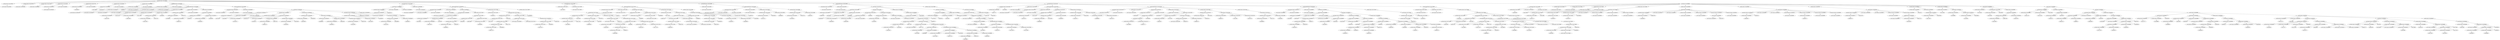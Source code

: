 strict digraph  {
<_ast.Str object at 0xa1a52b2d0>;
<_ast.Expr object at 0xa1d753850>;
<_ast.alias object at 0xa1a52b6d0>;
<_ast.Import object at 0xa1d76e790>;
<_ast.alias object at 0xa168a9ed0>;
<_ast.Import object at 0xa1a122a90>;
<_ast.Store object at 0x10295c290>;
<_ast.Name object at 0xa16cf7490>;
<_ast.Str object at 0xa19da0810>;
<_ast.Assign object at 0xa1a564350>;
<_ast.Name object at 0xa19da0990>;
Store3584532;
<_ast.Str object at 0xa19da0950>;
<_ast.Assign object at 0xa1d757750>;
<_ast.Name object at 0xa19da09d0>;
Store1708854;
<_ast.Str object at 0xa19da0b10>;
<_ast.Assign object at 0xa19da0a90>;
<_ast.Name object at 0xa19da0bd0>;
Store3914972;
<_ast.Str object at 0xa19da0b90>;
<_ast.Assign object at 0xa19da0ad0>;
<_ast.Load object at 0x10295c1d0>;
<_ast.Name object at 0xa19da0d10>;
<_ast.Attribute object at 0xa19da0c10>;
Load888531;
<_ast.Str object at 0xa19da0e10>;
<_ast.Expr object at 0xa19da0cd0>;
<_ast.arg object at 0xa19da0e50>;
<_ast.arg object at 0xa19da0f10>;
<_ast.arguments object at 0xa19da0e90>;
<_ast.Str object at 0xa19da0fd0>;
<_ast.Expr object at 0xa19da0ed0>;
<_ast.Name object at 0xa19da0290>;
Load3417569;
<_ast.Attribute object at 0xa19da0090>;
Store5201543;
<_ast.Name object at 0xa19da0dd0>;
Load9210369;
<_ast.Attribute object at 0xa19da0390>;
Store3122949;
<_ast.Name object at 0xa19da00d0>;
Load2724320;
<_ast.Attribute object at 0xa19da0910>;
Load9110232;
<_ast.Attribute object at 0xa19da0250>;
Load3438091;
<_ast.Assign object at 0xa19da0f50>;
<_ast.Name object at 0xa19da0b50>;
Load7689502;
<_ast.Attribute object at 0xa19da0490>;
Store4637613;
<_ast.Num object at 0xa19da0890>;
<_ast.Assign object at 0xa19da0190>;
<_ast.Name object at 0xa19da0a10>;
Load8537201;
<_ast.Attribute object at 0xa19da0050>;
Load8488710;
<_ast.Name object at 0xa19da0850>;
Load4448351;
<_ast.Attribute object at 0xa19da0110>;
Load9095963;
<_ast.Call object at 0xa19da0a50>;
<_ast.Expr object at 0xa19da0d50>;
<_ast.FunctionDef object at 0xa19da0d90>;
<_ast.arg object at 0xa28daec50>;
<_ast.arg object at 0xa28dae510>;
<_ast.arguments object at 0xa19da0210>;
<_ast.Str object at 0xa28daebd0>;
<_ast.Expr object at 0xa28daed90>;
<_ast.Name object at 0xa28dae710>;
Load1041364;
<_ast.Name object at 0xa28dae9d0>;
Load1653961;
<_ast.Str object at 0xa28daedd0>;
<_ast.Call object at 0xa28daec10>;
<_ast.Name object at 0xa28daee90>;
Load7433371;
<_ast.Attribute object at 0xa28daee50>;
Store6401874;
<_ast.Name object at 0xa28daef10>;
Load1832417;
<_ast.Name object at 0xa28daef90>;
Load3861113;
<_ast.Attribute object at 0xa28daef50>;
Load6776274;
<_ast.Name object at 0xa28dae5d0>;
Load3202943;
<_ast.Attribute object at 0xa28daefd0>;
Load4788163;
<_ast.Call object at 0xa28daeed0>;
<_ast.Assign object at 0xa28daee10>;
<_ast.Name object at 0xa28dae610>;
Load3302489;
<_ast.Attribute object at 0xa28daecd0>;
Store8849426;
<_ast.Name object at 0xa28dae410>;
Load6398845;
<_ast.Name object at 0xa28dae050>;
Load2882031;
<_ast.Attribute object at 0xa28dae8d0>;
Load8244186;
<_ast.Name object at 0xa28dae150>;
Load1423280;
<_ast.Attribute object at 0xa28dae110>;
Load8737383;
<_ast.Call object at 0xa28dae650>;
<_ast.Assign object at 0xa28daed10>;
<_ast.Name object at 0xa28dae210>;
Load7521836;
<_ast.Attribute object at 0xa28dae1d0>;
Store8685235;
<_ast.Add object at 0x10295cc90>;
<_ast.Num object at 0xa28dae250>;
<_ast.AugAssign object at 0xa28dae190>;
<_ast.Name object at 0xa28dae390>;
Load4110325;
<_ast.Attribute object at 0xa28dae350>;
Load4293888;
<_ast.Name object at 0xa28dae3d0>;
Load5090673;
<_ast.Call object at 0xa28dae2d0>;
<_ast.Expr object at 0xa28dae290>;
<_ast.If object at 0xa28daec90>;
<_ast.FunctionDef object at 0xa1d783350>;
<_ast.ClassDef object at 0xa19da0c90>;
<_ast.Name object at 0xa28dae550>;
Load5792310;
<_ast.Attribute object at 0xa28dae4d0>;
Load2631310;
<_ast.Str object at 0xa28dae590>;
<_ast.Str object at 0xa28dae690>;
<_ast.Call object at 0xa28dae490>;
<_ast.Str object at 0xa28dae750>;
<_ast.Expr object at 0xa28dae6d0>;
<_ast.arg object at 0xa28dae850>;
<_ast.arg object at 0xa28dae890>;
<_ast.Str object at 0xa28dae910>;
<_ast.arguments object at 0xa28dae810>;
<_ast.Str object at 0xa28dae990>;
<_ast.Expr object at 0xa28dae950>;
<_ast.Not object at 0x1029617d0>;
<_ast.Name object at 0xa28daeb10>;
Load7292081;
<_ast.Name object at 0xa28daeb90>;
Load8719760;
<_ast.Attribute object at 0xa28daeb50>;
Load733505;
<_ast.Str object at 0xa28daea10>;
<_ast.Call object at 0xa28daead0>;
<_ast.UnaryOp object at 0xa28daea90>;
<_ast.Name object at 0xa17a15fd0>;
Load9904661;
<_ast.Attribute object at 0xa17a15910>;
Load3255917;
<_ast.Attribute object at 0xa17a154d0>;
Load2819340;
<_ast.Name object at 0xa17a15810>;
Load9210666;
<_ast.Call object at 0xa17a15550>;
<_ast.Expr object at 0xa17a15a50>;
<_ast.If object at 0xa28daea50>;
<_ast.Name object at 0xa17a151d0>;
Store9995311;
<_ast.Name object at 0xa17a15e50>;
Load2920683;
<_ast.Attribute object at 0xa17a15f10>;
Load1147241;
<_ast.Attribute object at 0xa17a157d0>;
Load4180453;
<_ast.Name object at 0xa17a15cd0>;
Load9617740;
<_ast.Attribute object at 0xa17a15dd0>;
Load5498204;
<_ast.Attribute object at 0xa17a15ad0>;
Load4117150;
<_ast.Sub object at 0x10295cd50>;
<_ast.Num object at 0xa17a15c10>;
<_ast.BinOp object at 0xa17a15c50>;
<_ast.Name object at 0xa17a15e10>;
Load1792113;
<_ast.Attribute object at 0xa17a15b50>;
Load619836;
<_ast.Attribute object at 0xa16867d10>;
Load3875450;
<_ast.Slice object at 0xa17a15990>;
<_ast.Subscript object at 0xa17a15d10>;
Load6658885;
<_ast.Assign object at 0xa17a152d0>;
<_ast.Name object at 0xa17a15790>;
Load1528580;
<_ast.Attribute object at 0xa17a15750>;
Load1172441;
<_ast.Attribute object at 0xa17a15ed0>;
Load1641663;
<_ast.Name object at 0xa17a15690>;
Load8895044;
<_ast.Attribute object at 0xa17a15490>;
Load875587;
<_ast.Attribute object at 0xa17a159d0>;
Load7865176;
<_ast.Str object at 0xa17a15a90>;
<_ast.Attribute object at 0xa17a158d0>;
Load6221125;
<_ast.Name object at 0xa17a15390>;
Load3243196;
<_ast.Name object at 0xa17a15450>;
Load6518668;
<_ast.Attribute object at 0xa17a15a10>;
Load980125;
<_ast.Call object at 0xa17a150d0>;
<_ast.BinOp object at 0xa17a15bd0>;
Add7899691;
<_ast.Name object at 0xa17a15190>;
Store8431209;
<_ast.Name object at 0xa17a15210>;
Load1717190;
<_ast.comprehension object at 0xa17a15050>;
<_ast.GeneratorExp object at 0xa17a15610>;
<_ast.Call object at 0xa17a15850>;
<_ast.Tuple object at 0xa17a15b10>;
Load65111;
<_ast.Return object at 0xa17a15890>;
<_ast.FunctionDef object at 0xa28dae790>;
<_ast.ClassDef object at 0xa1d76ea90>;
<_ast.Name object at 0xa17a15250>;
Load7753458;
<_ast.Str object at 0xa17a15f90>;
<_ast.Expr object at 0xa17a15650>;
<_ast.arg object at 0xa17a15b90>;
<_ast.arguments object at 0xa17a15090>;
<_ast.Str object at 0xa17a15710>;
<_ast.Expr object at 0xa17a153d0>;
<_ast.Name object at 0xa17a15950>;
Store2972125;
<_ast.Name object at 0xa17a15110>;
Load666905;
<_ast.Num object at 0xa17a15d50>;
<_ast.Index object at 0xa17a15290>;
<_ast.Subscript object at 0xa17a15310>;
Load9640645;
<_ast.Assign object at 0xa17a15350>;
<_ast.Name object at 0xa17a15c90>;
Store1761843;
<_ast.Name object at 0xa17a15e90>;
Load8847549;
<_ast.Name object at 0xa17a155d0>;
Load8242785;
<_ast.Attribute object at 0xa17a15d90>;
Load6371620;
<_ast.Call object at 0xa17a15590>;
<_ast.USub object at 0x102961950>;
<_ast.Num object at 0xa21dc5ad0>;
<_ast.UnaryOp object at 0xa21dc5d10>;
<_ast.Index object at 0xa16b7a4d0>;
<_ast.Subscript object at 0xa17a15f50>;
Load6689813;
<_ast.Call object at 0xa17a15510>;
<_ast.Assign object at 0xa17a15410>;
<_ast.Name object at 0xa21dc5f50>;
Load2611058;
<_ast.Attribute object at 0xa21dc5f90>;
Load3066764;
<_ast.Attribute object at 0xa21dc56d0>;
Load6408962;
<_ast.Name object at 0xa21dc5ed0>;
Load1645971;
<_ast.Name object at 0xa21dc5e50>;
Load2486426;
<_ast.Call object at 0xa21dc5f10>;
<_ast.Name object at 0xa21dc5e10>;
Load3548056;
<_ast.Tuple object at 0xa21dc54d0>;
Load9297201;
<_ast.Return object at 0xa21dc5fd0>;
<_ast.FunctionDef object at 0xa17a15150>;
<_ast.ClassDef object at 0xa1a122b50>;
<_ast.Str object at 0xa21dc5cd0>;
<_ast.Expr object at 0xa21dc5d50>;
<_ast.arg object at 0xa21dc5c10>;
<_ast.arg object at 0xa21dc5bd0>;
<_ast.arg object at 0xa21dc5b90>;
<_ast.arguments object at 0xa21dc5c50>;
<_ast.Str object at 0xa21dc5b10>;
<_ast.Expr object at 0xa21dc5b50>;
<_ast.Name object at 0xa21dc5a10>;
Load7401371;
<_ast.Attribute object at 0xa21dc5a50>;
Store6438913;
<_ast.Name object at 0xa21dc59d0>;
Load6833830;
<_ast.Assign object at 0xa21dc5a90>;
<_ast.Name object at 0xa21dc5910>;
Load7985204;
<_ast.Attribute object at 0xa21dc5950>;
Store2087341;
<_ast.Name object at 0xa21dc5890>;
Load8310287;
<_ast.Assign object at 0xa21dc5990>;
<_ast.FunctionDef object at 0xa21dc5c90>;
<_ast.ClassDef object at 0xa21dc5d90>;
<_ast.arg object at 0xa21dc57d0>;
<_ast.arguments object at 0xa21dc5810>;
<_ast.Str object at 0xa21dc5750>;
<_ast.Expr object at 0xa21dc5790>;
<_ast.Name object at 0xa21dc5650>;
Load6467346;
<_ast.Name object at 0xa21dc5610>;
Load612680;
<_ast.Name object at 0xa21dc5590>;
Load4569188;
<_ast.Attribute object at 0xa21dc55d0>;
Load6964803;
<_ast.Call object at 0xa21dc5690>;
<_ast.Name object at 0xa21dc5410>;
Load2652338;
<_ast.Name object at 0xa21dc53d0>;
Load5815599;
<_ast.Str object at 0xa21dc5390>;
<_ast.Call object at 0xa21dc5490>;
<_ast.UnaryOp object at 0xa21dc5510>;
Not8909894;
<_ast.Name object at 0xa21dc52d0>;
Load706558;
<_ast.Attribute object at 0xa21dc5310>;
Store8569746;
<_ast.Str object at 0xa21dc5250>;
<_ast.Mod object at 0x102961090>;
<_ast.Name object at 0xa21dc5150>;
Load4205431;
<_ast.Attribute object at 0xa21dc5190>;
Load1548441;
<_ast.Attribute object at 0xa21dc51d0>;
Load3173763;
<_ast.Str object at 0xa21dc5090>;
<_ast.Attribute object at 0xa21dc50d0>;
Load2717215;
<_ast.Name object at 0xa333ce6d0>;
Load7552999;
<_ast.Name object at 0xa168b6250>;
Load6098999;
<_ast.Call object at 0xa333ce7d0>;
<_ast.Name object at 0xa168b6150>;
Store1310093;
<_ast.Name object at 0xa168b69d0>;
Store6677814;
<_ast.Tuple object at 0xa168b6c50>;
Store2618249;
<_ast.Name object at 0xa168b6f90>;
Load166064;
<_ast.Attribute object at 0xa168b6fd0>;
Load2631135;
<_ast.Name object at 0xa168b6f50>;
Load8200508;
<_ast.Call object at 0xa168b6510>;
<_ast.comprehension object at 0xa168b6210>;
<_ast.GeneratorExp object at 0xa21dc5050>;
<_ast.Call object at 0xa21dc5110>;
<_ast.Tuple object at 0xa21dc5210>;
Load964719;
<_ast.BinOp object at 0xa21dc5290>;
<_ast.Assign object at 0xa21dc5350>;
<_ast.If object at 0xa21dc5550>;
<_ast.Name object at 0xa168b6e50>;
Load7595101;
<_ast.Attribute object at 0xa168b6e90>;
Load7306430;
<_ast.Return object at 0xa168b6f10>;
<_ast.Name object at 0xa168b6d90>;
Load9206214;
<_ast.Name object at 0xa168b6d50>;
Load325338;
<_ast.Name object at 0xa168b6d10>;
Load9372794;
<_ast.Call object at 0xa168b6dd0>;
<_ast.Str object at 0xa168b6c10>;
<_ast.Str object at 0xa168b6b50>;
<_ast.Attribute object at 0xa168b6b90>;
Load5811535;
<_ast.Name object at 0xa168b6a90>;
Load1835926;
<_ast.Name object at 0xa1c0b2a90>;
Load2061700;
<_ast.Call object at 0xa168b6ad0>;
<_ast.Name object at 0xa32af0cd0>;
Store7546752;
<_ast.Name object at 0xa1d753d50>;
Load1758265;
<_ast.comprehension object at 0xa16cf74d0>;
<_ast.GeneratorExp object at 0xa168b6b10>;
<_ast.Call object at 0xa168b6bd0>;
<_ast.BinOp object at 0xa168b6c90>;
Mod7977309;
<_ast.Return object at 0xa168b6cd0>;
<_ast.If object at 0xa168b6e10>;
<_ast.If object at 0xa21dc5710>;
<_ast.Name object at 0xa16c31150>;
Load471336;
<_ast.Name object at 0xa16c31fd0>;
Load1342017;
<_ast.Call object at 0xa1a2b6c90>;
<_ast.Return object at 0xa1d753d90>;
<_ast.FunctionDef object at 0xa21dc5850>;
<_ast.Name object at 0xa16c31bd0>;
Load4577271;
<_ast.Attribute object at 0xa16c31ed0>;
Load7092822;
<_ast.Str object at 0xa16c319d0>;
<_ast.Expr object at 0xa16c31b50>;
<_ast.arg object at 0xa16c31550>;
<_ast.arg object at 0xa16c31d90>;
<_ast.arguments object at 0xa16c313d0>;
<_ast.Str object at 0xa16c310d0>;
<_ast.Expr object at 0xa16c31d50>;
<_ast.Name object at 0xa16c31f10>;
Load5767401;
<_ast.Attribute object at 0xa16c31dd0>;
Store2531080;
<_ast.Name object at 0xa16c318d0>;
Load8083928;
<_ast.Attribute object at 0xa16c31c10>;
Load1195830;
<_ast.Name object at 0xa16c31f90>;
Load9390087;
<_ast.Call object at 0xa16c31c50>;
<_ast.Assign object at 0xa16c31450>;
<_ast.Name object at 0xa16c31190>;
Load1050701;
<_ast.Attribute object at 0xa16c31990>;
Store9156559;
<_ast.Name object at 0xa16c31850>;
Load9886655;
<_ast.Name object at 0xa16c31290>;
Load9742510;
<_ast.Call object at 0xa16c31350>;
<_ast.Assign object at 0xa16c31310>;
<_ast.FunctionDef object at 0xa16c31cd0>;
<_ast.arg object at 0xa16c31510>;
<_ast.arg object at 0xa16c31790>;
<_ast.arguments object at 0xa16c31050>;
<_ast.Str object at 0xa16c31650>;
<_ast.Expr object at 0xa16c31210>;
<_ast.Name object at 0xa16c311d0>;
Store6228320;
<_ast.Name object at 0xa16c31610>;
Load1256609;
<_ast.Name object at 0xa16c31710>;
Load2367771;
<_ast.Call object at 0xa16c31410>;
<_ast.Attribute object at 0xa16c31e50>;
Load3008488;
<_ast.Call object at 0xa16c31f50>;
<_ast.Assign object at 0xa16c31e10>;
<_ast.Name object at 0xa16c31a50>;
Store3085619;
<_ast.Name object at 0xa16c31a90>;
Load281355;
<_ast.Attribute object at 0xa16c31750>;
Load7225346;
<_ast.Str object at 0xa16c31390>;
<_ast.Attribute object at 0xa16c31090>;
Load3445716;
<_ast.Name object at 0xa16c317d0>;
Load4692776;
<_ast.Call object at 0xa16c31950>;
<_ast.Call object at 0xa16c31590>;
<_ast.Assign object at 0xa16c314d0>;
<_ast.Name object at 0xa16c312d0>;
Load5981253;
<_ast.Attribute object at 0xa16c31d10>;
Store5104491;
<_ast.Name object at 0xa16c31890>;
Load8632514;
<_ast.Name object at 0xa16c31910>;
Load710380;
<_ast.Name object at 0xa16c31250>;
Load1367418;
<_ast.Call object at 0xa16c31b90>;
<_ast.Assign object at 0xa16c31490>;
<_ast.Name object at 0xa16c31e90>;
Load4066643;
<_ast.Attribute object at 0xa16c315d0>;
Load721510;
<_ast.Name object at 0xa16c31690>;
Load3539855;
<_ast.Call object at 0xa16c31a10>;
<_ast.Expr object at 0xa16c31ad0>;
<_ast.FunctionDef object at 0xa16c316d0>;
<_ast.arg object at 0xa168b6a50>;
<_ast.arg object at 0xa168b6a10>;
<_ast.arguments object at 0xa16c31110>;
<_ast.Str object at 0xa168b6950>;
<_ast.Expr object at 0xa168b6990>;
<_ast.Name object at 0xa168b6890>;
Load4330494;
<_ast.Name object at 0xa168b6850>;
Load9526188;
<_ast.Str object at 0xa168b6810>;
<_ast.Call object at 0xa168b68d0>;
<_ast.Name object at 0xa168b6650>;
Load4051618;
<_ast.Attribute object at 0xa168b6690>;
Load4760278;
<_ast.Attribute object at 0xa168b6710>;
Load561427;
<_ast.NotIn object at 0x102969190>;
<_ast.Name object at 0xa168b6550>;
Load1494443;
<_ast.Attribute object at 0xa168b6590>;
Load1584162;
<_ast.Compare object at 0xa168b6790>;
<_ast.Name object at 0xa168b6490>;
Store3785202;
<_ast.Name object at 0xa168b6410>;
Load5025743;
<_ast.Name object at 0xa168b63d0>;
Load4300940;
<_ast.Call object at 0xa168b6450>;
<_ast.Assign object at 0xa168b64d0>;
<_ast.Name object at 0xa168b6190>;
Load4438470;
<_ast.Attribute object at 0xa168b61d0>;
Load9384631;
<_ast.Name object at 0xa168b6090>;
Load9279076;
<_ast.Index object at 0xa168b60d0>;
<_ast.Subscript object at 0xa168b62d0>;
Load6971795;
<_ast.Attribute object at 0xa168b6310>;
Load6909322;
<_ast.Name object at 0xa168b65d0>;
Load8670004;
<_ast.Name object at 0xa168b6110>;
Load8050685;
<_ast.Name object at 0xa168b6ed0>;
Load346327;
<_ast.Attribute object at 0xa168b66d0>;
Load8799576;
<_ast.Name object at 0xa172be790>;
Load8957612;
<_ast.Call object at 0xa18d8edd0>;
<_ast.Call object at 0xa168b6050>;
<_ast.Call object at 0xa168b6350>;
<_ast.Expr object at 0xa168b6390>;
<_ast.If object at 0xa168b67d0>;
<_ast.If object at 0xa168b6910>;
<_ast.Name object at 0xa172beb90>;
Load4507402;
<_ast.Attribute object at 0xa172be990>;
Load4242159;
<_ast.Name object at 0xa172be050>;
Load5394324;
<_ast.Call object at 0xa172bef10>;
<_ast.Expr object at 0xa172bec50>;
<_ast.FunctionDef object at 0xa16c31810>;
<_ast.arg object at 0xa172be710>;
<_ast.arguments object at 0xa172be5d0>;
<_ast.Str object at 0xa172be7d0>;
<_ast.Expr object at 0xa172be750>;
<_ast.Name object at 0xa172be550>;
Load5505558;
<_ast.Name object at 0xa172be490>;
Load8185595;
<_ast.Name object at 0xa172be450>;
Load6797091;
<_ast.Tuple object at 0xa172be4d0>;
Load7914607;
<_ast.Name object at 0xa172be390>;
Store163666;
<_ast.Name object at 0xa172be350>;
Store8311029;
<_ast.Tuple object at 0xa172be3d0>;
Store6727229;
<_ast.Name object at 0xa172be250>;
Load8990185;
<_ast.Attribute object at 0xa172be290>;
Load837862;
<_ast.Attribute object at 0xa172be2d0>;
Load7648630;
<_ast.Call object at 0xa172be310>;
<_ast.Name object at 0xa172be190>;
Load9288664;
<_ast.Name object at 0xa172be150>;
Load7166670;
<_ast.Call object at 0xa172be1d0>;
<_ast.Gt object at 0x102961d90>;
<_ast.Num object at 0xa172be110>;
<_ast.Compare object at 0xa172be210>;
<_ast.comprehension object at 0xa172be410>;
<_ast.GeneratorExp object at 0xa172be510>;
<_ast.arg object at 0xa172be6d0>;
<_ast.arguments object at 0xa172be690>;
<_ast.Name object at 0xa172bef50>;
Load3550961;
<_ast.Num object at 0xa172bee90>;
<_ast.Index object at 0xa172beed0>;
<_ast.Subscript object at 0xa172bef90>;
Load8986535;
<_ast.Attribute object at 0xa172befd0>;
Load5057855;
<_ast.Call object at 0xa172be610>;
<_ast.Lambda object at 0xa172be090>;
<_ast.keyword object at 0xa172be0d0>;
<_ast.NameConstant object at 0xa172bedd0>;
<_ast.keyword object at 0xa172bee10>;
<_ast.Call object at 0xa172be590>;
<_ast.Return object at 0xa172bed90>;
<_ast.FunctionDef object at 0xa172be650>;
<_ast.ClassDef object at 0xa16c31c90>;
<_ast.Name object at 0xa172bed10>;
Load4875880;
<_ast.Eq object at 0x102961a90>;
<_ast.Str object at 0xa172becd0>;
<_ast.Compare object at 0xa172bed50>;
<_ast.alias object at 0xa172bec10>;
<_ast.Import object at 0xa172bec90>;
<_ast.alias object at 0xa172beb50>;
<_ast.Import object at 0xa172bebd0>;
<_ast.Name object at 0xa172bead0>;
Store5726623;
<_ast.Name object at 0xa172be9d0>;
Load4823114;
<_ast.Attribute object at 0xa172bea50>;
Load7148961;
<_ast.Name object at 0xa172be910>;
Load4049874;
<_ast.keyword object at 0xa172be950>;
<_ast.Call object at 0xa172bea90>;
<_ast.Assign object at 0xa172beb10>;
<_ast.Name object at 0xa172be810>;
Load7040157;
<_ast.Attribute object at 0xa172be850>;
Load7989344;
<_ast.Str object at 0xa22f82f10>;
<_ast.Str object at 0xa22f82d50>;
<_ast.keyword object at 0xa22f82f50>;
<_ast.Str object at 0xa22f822d0>;
<_ast.keyword object at 0xa22f82110>;
<_ast.Str object at 0xa22f825d0>;
<_ast.keyword object at 0xa22f82e50>;
<_ast.Call object at 0xa172be890>;
<_ast.Expr object at 0xa172be8d0>;
<_ast.Name object at 0xa22f82e10>;
Load2605545;
<_ast.Attribute object at 0xa22f82f90>;
Load9010756;
<_ast.Str object at 0xa22f82910>;
<_ast.Str object at 0xa22f82510>;
<_ast.Str object at 0xa22f82dd0>;
<_ast.keyword object at 0xa22f82e90>;
<_ast.Str object at 0xa22f82d10>;
<_ast.keyword object at 0xa22f82d90>;
<_ast.Str object at 0xa22f82c50>;
<_ast.List object at 0xa22f82c90>;
Load1401915;
<_ast.keyword object at 0xa22f82cd0>;
<_ast.Str object at 0xa22f82bd0>;
<_ast.keyword object at 0xa22f82c10>;
<_ast.Call object at 0xa22f824d0>;
<_ast.Expr object at 0xa22f82390>;
<_ast.Name object at 0xa22f82ad0>;
Load8023647;
<_ast.Attribute object at 0xa22f82b10>;
Load526116;
<_ast.Str object at 0xa22f82a90>;
<_ast.Str object at 0xa22f82a50>;
<_ast.Str object at 0xa22f829d0>;
<_ast.keyword object at 0xa22f82a10>;
<_ast.Name object at 0xa22f82950>;
Load5928721;
<_ast.keyword object at 0xa22f82990>;
<_ast.Num object at 0xa22f82890>;
<_ast.keyword object at 0xa22f828d0>;
<_ast.Str object at 0xa22f82810>;
<_ast.keyword object at 0xa22f82850>;
<_ast.Call object at 0xa22f82b50>;
<_ast.Expr object at 0xa22f82b90>;
<_ast.Name object at 0xa22f82710>;
Load6867276;
<_ast.Attribute object at 0xa22f82750>;
Load2110675;
<_ast.Str object at 0xa22f826d0>;
<_ast.Str object at 0xa22f82690>;
<_ast.Str object at 0xa22f82610>;
<_ast.keyword object at 0xa22f82650>;
<_ast.Str object at 0xa22f82490>;
<_ast.Name object at 0xa22f82450>;
Load2165292;
<_ast.BinOp object at 0xa22f82550>;
Add5207125;
<_ast.keyword object at 0xa22f82590>;
<_ast.Call object at 0xa22f82790>;
<_ast.Expr object at 0xa22f827d0>;
<_ast.Name object at 0xa22f823d0>;
Store333112;
<_ast.Name object at 0xa22f82290>;
Load2110976;
<_ast.Attribute object at 0xa22f82310>;
Load2034042;
<_ast.Call object at 0xa22f82350>;
<_ast.Assign object at 0xa22f82410>;
<_ast.Name object at 0xa22f82210>;
Store1728293;
<_ast.Name object at 0xa22f82190>;
Load7068898;
<_ast.Name object at 0xa22f820d0>;
Load118963;
<_ast.Attribute object at 0xa22f82150>;
Load5264682;
<_ast.Call object at 0xa22f821d0>;
<_ast.Assign object at 0xa22f82250>;
<_ast.Name object at 0xa22f82050>;
Store7852260;
<_ast.Name object at 0xa18acbcd0>;
Load2215649;
<_ast.Attribute object at 0xa1d76eb90>;
Load1205987;
<_ast.Name object at 0xa28d2f510>;
Load1425624;
<_ast.Attribute object at 0xa28d2fa90>;
Load9871939;
<_ast.Name object at 0xa28d2fa10>;
Load8100758;
<_ast.Call object at 0xa28d2f450>;
<_ast.Expr object at 0xa28d2f590>;
<_ast.For object at 0xa22f82090>;
<_ast.Name object at 0xa28d2ff90>;
Store3812746;
<_ast.Name object at 0xa28d2ff10>;
Store3114053;
<_ast.Tuple object at 0xa28d2ffd0>;
Store4729403;
<_ast.Name object at 0xa28d2fe50>;
Load4004122;
<_ast.Attribute object at 0xa28d2fe90>;
Load9795047;
<_ast.Call object at 0xa28d2fed0>;
<_ast.Name object at 0xa28d2fd50>;
Load6241212;
<_ast.Name object at 0xa28d2fd10>;
Load869225;
<_ast.Call object at 0xa28d2fd90>;
<_ast.GtE object at 0x102961e50>;
<_ast.Name object at 0xa28d2fc90>;
Load9562263;
<_ast.Attribute object at 0xa28d2fcd0>;
Load9525933;
<_ast.Compare object at 0xa28d2fdd0>;
<_ast.Name object at 0xa28d2fb90>;
Load7582266;
<_ast.Str object at 0xa28d2fad0>;
<_ast.Name object at 0xa28d2f990>;
Load7187255;
<_ast.Name object at 0xa28d2f910>;
Load6819614;
<_ast.Call object at 0xa28d2f9d0>;
<_ast.Name object at 0xa28d2f8d0>;
Load4482304;
<_ast.Tuple object at 0xa28d2fa50>;
Load2893328;
<_ast.BinOp object at 0xa28d2fb10>;
Mod6797001;
<_ast.Call object at 0xa28d2fbd0>;
<_ast.Expr object at 0xa28d2fc10>;
<_ast.Name object at 0xa28d2f7d0>;
Store1787777;
<_ast.Name object at 0xa28d2f790>;
Store1966698;
<_ast.Tuple object at 0xa28d2f810>;
Store9632920;
<_ast.Name object at 0xa28d2f6d0>;
Load5696845;
<_ast.Attribute object at 0xa28d2f710>;
Load5479087;
<_ast.Name object at 0xa28d2f690>;
Load5461941;
<_ast.arg object at 0xa28d2f5d0>;
<_ast.arguments object at 0xa28d2f610>;
<_ast.Name object at 0xa28d2f410>;
Load5966418;
<_ast.Attribute object at 0xa28d2f4d0>;
Load4030651;
<_ast.Attribute object at 0xa28d2f550>;
Load3445405;
<_ast.Lambda object at 0xa28d2f650>;
<_ast.Call object at 0xa28d2f750>;
<_ast.Name object at 0xa28d2f350>;
Load9565127;
<_ast.Str object at 0xa28d2f2d0>;
<_ast.Name object at 0xa28d2f250>;
Load2667605;
<_ast.BinOp object at 0xa28d2f310>;
Mod5393258;
<_ast.Call object at 0xa28d2f390>;
<_ast.Expr object at 0xa28d2f3d0>;
<_ast.Name object at 0xa28d2f1d0>;
Store3110713;
<_ast.Name object at 0xa28d2f190>;
Load2782667;
<_ast.Name object at 0xa28d2f0d0>;
Store448538;
<_ast.Name object at 0xa28d2f090>;
Store750707;
<_ast.Name object at 0xa28d2f290>;
Store1310584;
<_ast.Tuple object at 0xa28d2f110>;
Store6590677;
<_ast.Name object at 0xa208a6d50>;
Load3702577;
<_ast.Attribute object at 0xa28d2fb50>;
Load2834604;
<_ast.Str object at 0xa208a6c90>;
<_ast.Mult object at 0x10295ce10>;
<_ast.Num object at 0xa208a6dd0>;
<_ast.BinOp object at 0xa208a6c50>;
<_ast.Call object at 0xa28d2f050>;
<_ast.Assign object at 0xa28d2f150>;
<_ast.Name object at 0xa208a6b10>;
Load3821773;
<_ast.Name object at 0xa208a6f10>;
Load5641654;
<_ast.Compare object at 0xa208a6d10>;
Eq4724561;
<_ast.Name object at 0xa208a6950>;
Store5348463;
<_ast.Str object at 0xa208a6750>;
<_ast.Name object at 0xa208a6710>;
Load5978886;
<_ast.BinOp object at 0xa208a6fd0>;
Mod7259856;
<_ast.Assign object at 0xa208a6790>;
<_ast.Name object at 0xa208a6690>;
Store9562143;
<_ast.Str object at 0xa208a6610>;
<_ast.Name object at 0xa208a6590>;
Load4176138;
<_ast.Name object at 0xa208a6550>;
Load7878612;
<_ast.Tuple object at 0xa208a65d0>;
Load1134105;
<_ast.BinOp object at 0xa208a6650>;
Mod7735583;
<_ast.Assign object at 0xa208a66d0>;
<_ast.If object at 0xa208a6210>;
<_ast.Name object at 0xa208a6490>;
Load9719833;
<_ast.Str object at 0xa208a6410>;
<_ast.Name object at 0xa208a6390>;
Load3362947;
<_ast.Name object at 0xa208a6350>;
Load4488463;
<_ast.Tuple object at 0xa208a63d0>;
Load992463;
<_ast.BinOp object at 0xa208a6450>;
Mod3356230;
<_ast.Call object at 0xa208a64d0>;
<_ast.Expr object at 0xa208a6510>;
<_ast.For object at 0xa28d2f210>;
<_ast.For object at 0xa28d2f890>;
<_ast.If object at 0xa28d2fe10>;
<_ast.For object at 0xa28d2fc50>;
<_ast.If object at 0xa16868bd0>;
<_ast.Module object at 0xa1a565610>;
<_ast.Expr object at 0xa1d753850> -> <_ast.Str object at 0xa1a52b2d0>;
<_ast.Import object at 0xa1d76e790> -> <_ast.alias object at 0xa1a52b6d0>;
<_ast.Import object at 0xa1a122a90> -> <_ast.alias object at 0xa168a9ed0>;
<_ast.Name object at 0xa16cf7490> -> <_ast.Store object at 0x10295c290>;
<_ast.Assign object at 0xa1a564350> -> <_ast.Name object at 0xa16cf7490>;
<_ast.Assign object at 0xa1a564350> -> <_ast.Str object at 0xa19da0810>;
<_ast.Name object at 0xa19da0990> -> Store3584532;
<_ast.Assign object at 0xa1d757750> -> <_ast.Name object at 0xa19da0990>;
<_ast.Assign object at 0xa1d757750> -> <_ast.Str object at 0xa19da0950>;
<_ast.Name object at 0xa19da09d0> -> Store1708854;
<_ast.Assign object at 0xa19da0a90> -> <_ast.Name object at 0xa19da09d0>;
<_ast.Assign object at 0xa19da0a90> -> <_ast.Str object at 0xa19da0b10>;
<_ast.Name object at 0xa19da0bd0> -> Store3914972;
<_ast.Assign object at 0xa19da0ad0> -> <_ast.Name object at 0xa19da0bd0>;
<_ast.Assign object at 0xa19da0ad0> -> <_ast.Str object at 0xa19da0b90>;
<_ast.Name object at 0xa19da0d10> -> <_ast.Load object at 0x10295c1d0>;
<_ast.Attribute object at 0xa19da0c10> -> <_ast.Name object at 0xa19da0d10>;
<_ast.Attribute object at 0xa19da0c10> -> Load888531;
<_ast.Expr object at 0xa19da0cd0> -> <_ast.Str object at 0xa19da0e10>;
<_ast.arguments object at 0xa19da0e90> -> <_ast.arg object at 0xa19da0e50>;
<_ast.arguments object at 0xa19da0e90> -> <_ast.arg object at 0xa19da0f10>;
<_ast.Expr object at 0xa19da0ed0> -> <_ast.Str object at 0xa19da0fd0>;
<_ast.Name object at 0xa19da0290> -> Load3417569;
<_ast.Attribute object at 0xa19da0090> -> <_ast.Name object at 0xa19da0290>;
<_ast.Attribute object at 0xa19da0090> -> Store5201543;
<_ast.Name object at 0xa19da0dd0> -> Load9210369;
<_ast.Attribute object at 0xa19da0390> -> <_ast.Name object at 0xa19da0dd0>;
<_ast.Attribute object at 0xa19da0390> -> Store3122949;
<_ast.Name object at 0xa19da00d0> -> Load2724320;
<_ast.Attribute object at 0xa19da0910> -> <_ast.Name object at 0xa19da00d0>;
<_ast.Attribute object at 0xa19da0910> -> Load9110232;
<_ast.Attribute object at 0xa19da0250> -> <_ast.Attribute object at 0xa19da0910>;
<_ast.Attribute object at 0xa19da0250> -> Load3438091;
<_ast.Assign object at 0xa19da0f50> -> <_ast.Attribute object at 0xa19da0090>;
<_ast.Assign object at 0xa19da0f50> -> <_ast.Attribute object at 0xa19da0390>;
<_ast.Assign object at 0xa19da0f50> -> <_ast.Attribute object at 0xa19da0250>;
<_ast.Name object at 0xa19da0b50> -> Load7689502;
<_ast.Attribute object at 0xa19da0490> -> <_ast.Name object at 0xa19da0b50>;
<_ast.Attribute object at 0xa19da0490> -> Store4637613;
<_ast.Assign object at 0xa19da0190> -> <_ast.Attribute object at 0xa19da0490>;
<_ast.Assign object at 0xa19da0190> -> <_ast.Num object at 0xa19da0890>;
<_ast.Name object at 0xa19da0a10> -> Load8537201;
<_ast.Attribute object at 0xa19da0050> -> <_ast.Name object at 0xa19da0a10>;
<_ast.Attribute object at 0xa19da0050> -> Load8488710;
<_ast.Name object at 0xa19da0850> -> Load4448351;
<_ast.Attribute object at 0xa19da0110> -> <_ast.Name object at 0xa19da0850>;
<_ast.Attribute object at 0xa19da0110> -> Load9095963;
<_ast.Call object at 0xa19da0a50> -> <_ast.Attribute object at 0xa19da0050>;
<_ast.Call object at 0xa19da0a50> -> <_ast.Attribute object at 0xa19da0110>;
<_ast.Expr object at 0xa19da0d50> -> <_ast.Call object at 0xa19da0a50>;
<_ast.FunctionDef object at 0xa19da0d90> -> <_ast.arguments object at 0xa19da0e90>;
<_ast.FunctionDef object at 0xa19da0d90> -> <_ast.Expr object at 0xa19da0ed0>;
<_ast.FunctionDef object at 0xa19da0d90> -> <_ast.Assign object at 0xa19da0f50>;
<_ast.FunctionDef object at 0xa19da0d90> -> <_ast.Assign object at 0xa19da0190>;
<_ast.FunctionDef object at 0xa19da0d90> -> <_ast.Expr object at 0xa19da0d50>;
<_ast.arguments object at 0xa19da0210> -> <_ast.arg object at 0xa28daec50>;
<_ast.arguments object at 0xa19da0210> -> <_ast.arg object at 0xa28dae510>;
<_ast.Expr object at 0xa28daed90> -> <_ast.Str object at 0xa28daebd0>;
<_ast.Name object at 0xa28dae710> -> Load1041364;
<_ast.Name object at 0xa28dae9d0> -> Load1653961;
<_ast.Call object at 0xa28daec10> -> <_ast.Name object at 0xa28dae710>;
<_ast.Call object at 0xa28daec10> -> <_ast.Name object at 0xa28dae9d0>;
<_ast.Call object at 0xa28daec10> -> <_ast.Str object at 0xa28daedd0>;
<_ast.Name object at 0xa28daee90> -> Load7433371;
<_ast.Attribute object at 0xa28daee50> -> <_ast.Name object at 0xa28daee90>;
<_ast.Attribute object at 0xa28daee50> -> Store6401874;
<_ast.Name object at 0xa28daef10> -> Load1832417;
<_ast.Name object at 0xa28daef90> -> Load3861113;
<_ast.Attribute object at 0xa28daef50> -> <_ast.Name object at 0xa28daef90>;
<_ast.Attribute object at 0xa28daef50> -> Load6776274;
<_ast.Name object at 0xa28dae5d0> -> Load3202943;
<_ast.Attribute object at 0xa28daefd0> -> <_ast.Name object at 0xa28dae5d0>;
<_ast.Attribute object at 0xa28daefd0> -> Load4788163;
<_ast.Call object at 0xa28daeed0> -> <_ast.Name object at 0xa28daef10>;
<_ast.Call object at 0xa28daeed0> -> <_ast.Attribute object at 0xa28daef50>;
<_ast.Call object at 0xa28daeed0> -> <_ast.Attribute object at 0xa28daefd0>;
<_ast.Assign object at 0xa28daee10> -> <_ast.Attribute object at 0xa28daee50>;
<_ast.Assign object at 0xa28daee10> -> <_ast.Call object at 0xa28daeed0>;
<_ast.Name object at 0xa28dae610> -> Load3302489;
<_ast.Attribute object at 0xa28daecd0> -> <_ast.Name object at 0xa28dae610>;
<_ast.Attribute object at 0xa28daecd0> -> Store8849426;
<_ast.Name object at 0xa28dae410> -> Load6398845;
<_ast.Name object at 0xa28dae050> -> Load2882031;
<_ast.Attribute object at 0xa28dae8d0> -> <_ast.Name object at 0xa28dae050>;
<_ast.Attribute object at 0xa28dae8d0> -> Load8244186;
<_ast.Name object at 0xa28dae150> -> Load1423280;
<_ast.Attribute object at 0xa28dae110> -> <_ast.Name object at 0xa28dae150>;
<_ast.Attribute object at 0xa28dae110> -> Load8737383;
<_ast.Call object at 0xa28dae650> -> <_ast.Name object at 0xa28dae410>;
<_ast.Call object at 0xa28dae650> -> <_ast.Attribute object at 0xa28dae8d0>;
<_ast.Call object at 0xa28dae650> -> <_ast.Attribute object at 0xa28dae110>;
<_ast.Assign object at 0xa28daed10> -> <_ast.Attribute object at 0xa28daecd0>;
<_ast.Assign object at 0xa28daed10> -> <_ast.Call object at 0xa28dae650>;
<_ast.Name object at 0xa28dae210> -> Load7521836;
<_ast.Attribute object at 0xa28dae1d0> -> <_ast.Name object at 0xa28dae210>;
<_ast.Attribute object at 0xa28dae1d0> -> Store8685235;
<_ast.AugAssign object at 0xa28dae190> -> <_ast.Attribute object at 0xa28dae1d0>;
<_ast.AugAssign object at 0xa28dae190> -> <_ast.Add object at 0x10295cc90>;
<_ast.AugAssign object at 0xa28dae190> -> <_ast.Num object at 0xa28dae250>;
<_ast.Name object at 0xa28dae390> -> Load4110325;
<_ast.Attribute object at 0xa28dae350> -> <_ast.Name object at 0xa28dae390>;
<_ast.Attribute object at 0xa28dae350> -> Load4293888;
<_ast.Name object at 0xa28dae3d0> -> Load5090673;
<_ast.Call object at 0xa28dae2d0> -> <_ast.Attribute object at 0xa28dae350>;
<_ast.Call object at 0xa28dae2d0> -> <_ast.Name object at 0xa28dae3d0>;
<_ast.Expr object at 0xa28dae290> -> <_ast.Call object at 0xa28dae2d0>;
<_ast.If object at 0xa28daec90> -> <_ast.Call object at 0xa28daec10>;
<_ast.If object at 0xa28daec90> -> <_ast.Assign object at 0xa28daee10>;
<_ast.If object at 0xa28daec90> -> <_ast.Assign object at 0xa28daed10>;
<_ast.If object at 0xa28daec90> -> <_ast.AugAssign object at 0xa28dae190>;
<_ast.If object at 0xa28daec90> -> <_ast.Expr object at 0xa28dae290>;
<_ast.FunctionDef object at 0xa1d783350> -> <_ast.arguments object at 0xa19da0210>;
<_ast.FunctionDef object at 0xa1d783350> -> <_ast.Expr object at 0xa28daed90>;
<_ast.FunctionDef object at 0xa1d783350> -> <_ast.If object at 0xa28daec90>;
<_ast.ClassDef object at 0xa19da0c90> -> <_ast.Attribute object at 0xa19da0c10>;
<_ast.ClassDef object at 0xa19da0c90> -> <_ast.Expr object at 0xa19da0cd0>;
<_ast.ClassDef object at 0xa19da0c90> -> <_ast.FunctionDef object at 0xa19da0d90>;
<_ast.ClassDef object at 0xa19da0c90> -> <_ast.FunctionDef object at 0xa1d783350>;
<_ast.Name object at 0xa28dae550> -> Load5792310;
<_ast.Attribute object at 0xa28dae4d0> -> <_ast.Name object at 0xa28dae550>;
<_ast.Attribute object at 0xa28dae4d0> -> Load2631310;
<_ast.Call object at 0xa28dae490> -> <_ast.Attribute object at 0xa28dae4d0>;
<_ast.Call object at 0xa28dae490> -> <_ast.Str object at 0xa28dae590>;
<_ast.Call object at 0xa28dae490> -> <_ast.Str object at 0xa28dae690>;
<_ast.Expr object at 0xa28dae6d0> -> <_ast.Str object at 0xa28dae750>;
<_ast.arguments object at 0xa28dae810> -> <_ast.arg object at 0xa28dae850>;
<_ast.arguments object at 0xa28dae810> -> <_ast.arg object at 0xa28dae890>;
<_ast.arguments object at 0xa28dae810> -> <_ast.Str object at 0xa28dae910>;
<_ast.Expr object at 0xa28dae950> -> <_ast.Str object at 0xa28dae990>;
<_ast.Name object at 0xa28daeb10> -> Load7292081;
<_ast.Name object at 0xa28daeb90> -> Load8719760;
<_ast.Attribute object at 0xa28daeb50> -> <_ast.Name object at 0xa28daeb90>;
<_ast.Attribute object at 0xa28daeb50> -> Load733505;
<_ast.Call object at 0xa28daead0> -> <_ast.Name object at 0xa28daeb10>;
<_ast.Call object at 0xa28daead0> -> <_ast.Attribute object at 0xa28daeb50>;
<_ast.Call object at 0xa28daead0> -> <_ast.Str object at 0xa28daea10>;
<_ast.UnaryOp object at 0xa28daea90> -> <_ast.Not object at 0x1029617d0>;
<_ast.UnaryOp object at 0xa28daea90> -> <_ast.Call object at 0xa28daead0>;
<_ast.Name object at 0xa17a15fd0> -> Load9904661;
<_ast.Attribute object at 0xa17a15910> -> <_ast.Name object at 0xa17a15fd0>;
<_ast.Attribute object at 0xa17a15910> -> Load3255917;
<_ast.Attribute object at 0xa17a154d0> -> <_ast.Attribute object at 0xa17a15910>;
<_ast.Attribute object at 0xa17a154d0> -> Load2819340;
<_ast.Name object at 0xa17a15810> -> Load9210666;
<_ast.Call object at 0xa17a15550> -> <_ast.Attribute object at 0xa17a154d0>;
<_ast.Call object at 0xa17a15550> -> <_ast.Name object at 0xa17a15810>;
<_ast.Expr object at 0xa17a15a50> -> <_ast.Call object at 0xa17a15550>;
<_ast.If object at 0xa28daea50> -> <_ast.UnaryOp object at 0xa28daea90>;
<_ast.If object at 0xa28daea50> -> <_ast.Expr object at 0xa17a15a50>;
<_ast.Name object at 0xa17a151d0> -> Store9995311;
<_ast.Name object at 0xa17a15e50> -> Load2920683;
<_ast.Attribute object at 0xa17a15f10> -> <_ast.Name object at 0xa17a15e50>;
<_ast.Attribute object at 0xa17a15f10> -> Load1147241;
<_ast.Attribute object at 0xa17a157d0> -> <_ast.Attribute object at 0xa17a15f10>;
<_ast.Attribute object at 0xa17a157d0> -> Load4180453;
<_ast.Name object at 0xa17a15cd0> -> Load9617740;
<_ast.Attribute object at 0xa17a15dd0> -> <_ast.Name object at 0xa17a15cd0>;
<_ast.Attribute object at 0xa17a15dd0> -> Load5498204;
<_ast.Attribute object at 0xa17a15ad0> -> <_ast.Attribute object at 0xa17a15dd0>;
<_ast.Attribute object at 0xa17a15ad0> -> Load4117150;
<_ast.BinOp object at 0xa17a15c50> -> <_ast.Attribute object at 0xa17a15ad0>;
<_ast.BinOp object at 0xa17a15c50> -> <_ast.Sub object at 0x10295cd50>;
<_ast.BinOp object at 0xa17a15c50> -> <_ast.Num object at 0xa17a15c10>;
<_ast.Name object at 0xa17a15e10> -> Load1792113;
<_ast.Attribute object at 0xa17a15b50> -> <_ast.Name object at 0xa17a15e10>;
<_ast.Attribute object at 0xa17a15b50> -> Load619836;
<_ast.Attribute object at 0xa16867d10> -> <_ast.Attribute object at 0xa17a15b50>;
<_ast.Attribute object at 0xa16867d10> -> Load3875450;
<_ast.Slice object at 0xa17a15990> -> <_ast.BinOp object at 0xa17a15c50>;
<_ast.Slice object at 0xa17a15990> -> <_ast.Attribute object at 0xa16867d10>;
<_ast.Subscript object at 0xa17a15d10> -> <_ast.Attribute object at 0xa17a157d0>;
<_ast.Subscript object at 0xa17a15d10> -> <_ast.Slice object at 0xa17a15990>;
<_ast.Subscript object at 0xa17a15d10> -> Load6658885;
<_ast.Assign object at 0xa17a152d0> -> <_ast.Name object at 0xa17a151d0>;
<_ast.Assign object at 0xa17a152d0> -> <_ast.Subscript object at 0xa17a15d10>;
<_ast.Name object at 0xa17a15790> -> Load1528580;
<_ast.Attribute object at 0xa17a15750> -> <_ast.Name object at 0xa17a15790>;
<_ast.Attribute object at 0xa17a15750> -> Load1172441;
<_ast.Attribute object at 0xa17a15ed0> -> <_ast.Attribute object at 0xa17a15750>;
<_ast.Attribute object at 0xa17a15ed0> -> Load1641663;
<_ast.Name object at 0xa17a15690> -> Load8895044;
<_ast.Attribute object at 0xa17a15490> -> <_ast.Name object at 0xa17a15690>;
<_ast.Attribute object at 0xa17a15490> -> Load875587;
<_ast.Attribute object at 0xa17a159d0> -> <_ast.Attribute object at 0xa17a15490>;
<_ast.Attribute object at 0xa17a159d0> -> Load7865176;
<_ast.Attribute object at 0xa17a158d0> -> <_ast.Str object at 0xa17a15a90>;
<_ast.Attribute object at 0xa17a158d0> -> Load6221125;
<_ast.Name object at 0xa17a15390> -> Load3243196;
<_ast.Name object at 0xa17a15450> -> Load6518668;
<_ast.Attribute object at 0xa17a15a10> -> <_ast.Name object at 0xa17a15450>;
<_ast.Attribute object at 0xa17a15a10> -> Load980125;
<_ast.Call object at 0xa17a150d0> -> <_ast.Attribute object at 0xa17a15a10>;
<_ast.BinOp object at 0xa17a15bd0> -> <_ast.Name object at 0xa17a15390>;
<_ast.BinOp object at 0xa17a15bd0> -> Add7899691;
<_ast.BinOp object at 0xa17a15bd0> -> <_ast.Call object at 0xa17a150d0>;
<_ast.Name object at 0xa17a15190> -> Store8431209;
<_ast.Name object at 0xa17a15210> -> Load1717190;
<_ast.comprehension object at 0xa17a15050> -> <_ast.Name object at 0xa17a15190>;
<_ast.comprehension object at 0xa17a15050> -> <_ast.Name object at 0xa17a15210>;
<_ast.GeneratorExp object at 0xa17a15610> -> <_ast.BinOp object at 0xa17a15bd0>;
<_ast.GeneratorExp object at 0xa17a15610> -> <_ast.comprehension object at 0xa17a15050>;
<_ast.Call object at 0xa17a15850> -> <_ast.Attribute object at 0xa17a158d0>;
<_ast.Call object at 0xa17a15850> -> <_ast.GeneratorExp object at 0xa17a15610>;
<_ast.Tuple object at 0xa17a15b10> -> <_ast.Attribute object at 0xa17a15ed0>;
<_ast.Tuple object at 0xa17a15b10> -> <_ast.Attribute object at 0xa17a159d0>;
<_ast.Tuple object at 0xa17a15b10> -> <_ast.Call object at 0xa17a15850>;
<_ast.Tuple object at 0xa17a15b10> -> Load65111;
<_ast.Return object at 0xa17a15890> -> <_ast.Tuple object at 0xa17a15b10>;
<_ast.FunctionDef object at 0xa28dae790> -> <_ast.arguments object at 0xa28dae810>;
<_ast.FunctionDef object at 0xa28dae790> -> <_ast.Expr object at 0xa28dae950>;
<_ast.FunctionDef object at 0xa28dae790> -> <_ast.If object at 0xa28daea50>;
<_ast.FunctionDef object at 0xa28dae790> -> <_ast.Assign object at 0xa17a152d0>;
<_ast.FunctionDef object at 0xa28dae790> -> <_ast.Return object at 0xa17a15890>;
<_ast.ClassDef object at 0xa1d76ea90> -> <_ast.Call object at 0xa28dae490>;
<_ast.ClassDef object at 0xa1d76ea90> -> <_ast.Expr object at 0xa28dae6d0>;
<_ast.ClassDef object at 0xa1d76ea90> -> <_ast.FunctionDef object at 0xa28dae790>;
<_ast.Name object at 0xa17a15250> -> Load7753458;
<_ast.Expr object at 0xa17a15650> -> <_ast.Str object at 0xa17a15f90>;
<_ast.arguments object at 0xa17a15090> -> <_ast.arg object at 0xa17a15b90>;
<_ast.Expr object at 0xa17a153d0> -> <_ast.Str object at 0xa17a15710>;
<_ast.Name object at 0xa17a15950> -> Store2972125;
<_ast.Name object at 0xa17a15110> -> Load666905;
<_ast.Index object at 0xa17a15290> -> <_ast.Num object at 0xa17a15d50>;
<_ast.Subscript object at 0xa17a15310> -> <_ast.Name object at 0xa17a15110>;
<_ast.Subscript object at 0xa17a15310> -> <_ast.Index object at 0xa17a15290>;
<_ast.Subscript object at 0xa17a15310> -> Load9640645;
<_ast.Assign object at 0xa17a15350> -> <_ast.Name object at 0xa17a15950>;
<_ast.Assign object at 0xa17a15350> -> <_ast.Subscript object at 0xa17a15310>;
<_ast.Name object at 0xa17a15c90> -> Store1761843;
<_ast.Name object at 0xa17a15e90> -> Load8847549;
<_ast.Name object at 0xa17a155d0> -> Load8242785;
<_ast.Attribute object at 0xa17a15d90> -> <_ast.Name object at 0xa17a155d0>;
<_ast.Attribute object at 0xa17a15d90> -> Load6371620;
<_ast.Call object at 0xa17a15590> -> <_ast.Attribute object at 0xa17a15d90>;
<_ast.UnaryOp object at 0xa21dc5d10> -> <_ast.USub object at 0x102961950>;
<_ast.UnaryOp object at 0xa21dc5d10> -> <_ast.Num object at 0xa21dc5ad0>;
<_ast.Index object at 0xa16b7a4d0> -> <_ast.UnaryOp object at 0xa21dc5d10>;
<_ast.Subscript object at 0xa17a15f50> -> <_ast.Call object at 0xa17a15590>;
<_ast.Subscript object at 0xa17a15f50> -> <_ast.Index object at 0xa16b7a4d0>;
<_ast.Subscript object at 0xa17a15f50> -> Load6689813;
<_ast.Call object at 0xa17a15510> -> <_ast.Name object at 0xa17a15e90>;
<_ast.Call object at 0xa17a15510> -> <_ast.Subscript object at 0xa17a15f50>;
<_ast.Assign object at 0xa17a15410> -> <_ast.Name object at 0xa17a15c90>;
<_ast.Assign object at 0xa17a15410> -> <_ast.Call object at 0xa17a15510>;
<_ast.Name object at 0xa21dc5f50> -> Load2611058;
<_ast.Attribute object at 0xa21dc5f90> -> <_ast.Name object at 0xa21dc5f50>;
<_ast.Attribute object at 0xa21dc5f90> -> Load3066764;
<_ast.Attribute object at 0xa21dc56d0> -> <_ast.Attribute object at 0xa21dc5f90>;
<_ast.Attribute object at 0xa21dc56d0> -> Load6408962;
<_ast.Name object at 0xa21dc5ed0> -> Load1645971;
<_ast.Name object at 0xa21dc5e50> -> Load2486426;
<_ast.Call object at 0xa21dc5f10> -> <_ast.Name object at 0xa21dc5ed0>;
<_ast.Call object at 0xa21dc5f10> -> <_ast.Name object at 0xa21dc5e50>;
<_ast.Name object at 0xa21dc5e10> -> Load3548056;
<_ast.Tuple object at 0xa21dc54d0> -> <_ast.Attribute object at 0xa21dc56d0>;
<_ast.Tuple object at 0xa21dc54d0> -> <_ast.Call object at 0xa21dc5f10>;
<_ast.Tuple object at 0xa21dc54d0> -> <_ast.Name object at 0xa21dc5e10>;
<_ast.Tuple object at 0xa21dc54d0> -> Load9297201;
<_ast.Return object at 0xa21dc5fd0> -> <_ast.Tuple object at 0xa21dc54d0>;
<_ast.FunctionDef object at 0xa17a15150> -> <_ast.arguments object at 0xa17a15090>;
<_ast.FunctionDef object at 0xa17a15150> -> <_ast.Expr object at 0xa17a153d0>;
<_ast.FunctionDef object at 0xa17a15150> -> <_ast.Assign object at 0xa17a15350>;
<_ast.FunctionDef object at 0xa17a15150> -> <_ast.Assign object at 0xa17a15410>;
<_ast.FunctionDef object at 0xa17a15150> -> <_ast.Return object at 0xa21dc5fd0>;
<_ast.ClassDef object at 0xa1a122b50> -> <_ast.Name object at 0xa17a15250>;
<_ast.ClassDef object at 0xa1a122b50> -> <_ast.Expr object at 0xa17a15650>;
<_ast.ClassDef object at 0xa1a122b50> -> <_ast.FunctionDef object at 0xa17a15150>;
<_ast.Expr object at 0xa21dc5d50> -> <_ast.Str object at 0xa21dc5cd0>;
<_ast.arguments object at 0xa21dc5c50> -> <_ast.arg object at 0xa21dc5c10>;
<_ast.arguments object at 0xa21dc5c50> -> <_ast.arg object at 0xa21dc5bd0>;
<_ast.arguments object at 0xa21dc5c50> -> <_ast.arg object at 0xa21dc5b90>;
<_ast.Expr object at 0xa21dc5b50> -> <_ast.Str object at 0xa21dc5b10>;
<_ast.Name object at 0xa21dc5a10> -> Load7401371;
<_ast.Attribute object at 0xa21dc5a50> -> <_ast.Name object at 0xa21dc5a10>;
<_ast.Attribute object at 0xa21dc5a50> -> Store6438913;
<_ast.Name object at 0xa21dc59d0> -> Load6833830;
<_ast.Assign object at 0xa21dc5a90> -> <_ast.Attribute object at 0xa21dc5a50>;
<_ast.Assign object at 0xa21dc5a90> -> <_ast.Name object at 0xa21dc59d0>;
<_ast.Name object at 0xa21dc5910> -> Load7985204;
<_ast.Attribute object at 0xa21dc5950> -> <_ast.Name object at 0xa21dc5910>;
<_ast.Attribute object at 0xa21dc5950> -> Store2087341;
<_ast.Name object at 0xa21dc5890> -> Load8310287;
<_ast.Assign object at 0xa21dc5990> -> <_ast.Attribute object at 0xa21dc5950>;
<_ast.Assign object at 0xa21dc5990> -> <_ast.Name object at 0xa21dc5890>;
<_ast.FunctionDef object at 0xa21dc5c90> -> <_ast.arguments object at 0xa21dc5c50>;
<_ast.FunctionDef object at 0xa21dc5c90> -> <_ast.Expr object at 0xa21dc5b50>;
<_ast.FunctionDef object at 0xa21dc5c90> -> <_ast.Assign object at 0xa21dc5a90>;
<_ast.FunctionDef object at 0xa21dc5c90> -> <_ast.Assign object at 0xa21dc5990>;
<_ast.ClassDef object at 0xa21dc5d90> -> <_ast.Expr object at 0xa21dc5d50>;
<_ast.ClassDef object at 0xa21dc5d90> -> <_ast.FunctionDef object at 0xa21dc5c90>;
<_ast.arguments object at 0xa21dc5810> -> <_ast.arg object at 0xa21dc57d0>;
<_ast.Expr object at 0xa21dc5790> -> <_ast.Str object at 0xa21dc5750>;
<_ast.Name object at 0xa21dc5650> -> Load6467346;
<_ast.Name object at 0xa21dc5610> -> Load612680;
<_ast.Name object at 0xa21dc5590> -> Load4569188;
<_ast.Attribute object at 0xa21dc55d0> -> <_ast.Name object at 0xa21dc5590>;
<_ast.Attribute object at 0xa21dc55d0> -> Load6964803;
<_ast.Call object at 0xa21dc5690> -> <_ast.Name object at 0xa21dc5650>;
<_ast.Call object at 0xa21dc5690> -> <_ast.Name object at 0xa21dc5610>;
<_ast.Call object at 0xa21dc5690> -> <_ast.Attribute object at 0xa21dc55d0>;
<_ast.Name object at 0xa21dc5410> -> Load2652338;
<_ast.Name object at 0xa21dc53d0> -> Load5815599;
<_ast.Call object at 0xa21dc5490> -> <_ast.Name object at 0xa21dc5410>;
<_ast.Call object at 0xa21dc5490> -> <_ast.Name object at 0xa21dc53d0>;
<_ast.Call object at 0xa21dc5490> -> <_ast.Str object at 0xa21dc5390>;
<_ast.UnaryOp object at 0xa21dc5510> -> Not8909894;
<_ast.UnaryOp object at 0xa21dc5510> -> <_ast.Call object at 0xa21dc5490>;
<_ast.Name object at 0xa21dc52d0> -> Load706558;
<_ast.Attribute object at 0xa21dc5310> -> <_ast.Name object at 0xa21dc52d0>;
<_ast.Attribute object at 0xa21dc5310> -> Store8569746;
<_ast.Name object at 0xa21dc5150> -> Load4205431;
<_ast.Attribute object at 0xa21dc5190> -> <_ast.Name object at 0xa21dc5150>;
<_ast.Attribute object at 0xa21dc5190> -> Load1548441;
<_ast.Attribute object at 0xa21dc51d0> -> <_ast.Attribute object at 0xa21dc5190>;
<_ast.Attribute object at 0xa21dc51d0> -> Load3173763;
<_ast.Attribute object at 0xa21dc50d0> -> <_ast.Str object at 0xa21dc5090>;
<_ast.Attribute object at 0xa21dc50d0> -> Load2717215;
<_ast.Name object at 0xa333ce6d0> -> Load7552999;
<_ast.Name object at 0xa168b6250> -> Load6098999;
<_ast.Call object at 0xa333ce7d0> -> <_ast.Name object at 0xa333ce6d0>;
<_ast.Call object at 0xa333ce7d0> -> <_ast.Name object at 0xa168b6250>;
<_ast.Name object at 0xa168b6150> -> Store1310093;
<_ast.Name object at 0xa168b69d0> -> Store6677814;
<_ast.Tuple object at 0xa168b6c50> -> <_ast.Name object at 0xa168b6150>;
<_ast.Tuple object at 0xa168b6c50> -> <_ast.Name object at 0xa168b69d0>;
<_ast.Tuple object at 0xa168b6c50> -> Store2618249;
<_ast.Name object at 0xa168b6f90> -> Load166064;
<_ast.Attribute object at 0xa168b6fd0> -> <_ast.Name object at 0xa168b6f90>;
<_ast.Attribute object at 0xa168b6fd0> -> Load2631135;
<_ast.Name object at 0xa168b6f50> -> Load8200508;
<_ast.Call object at 0xa168b6510> -> <_ast.Attribute object at 0xa168b6fd0>;
<_ast.Call object at 0xa168b6510> -> <_ast.Name object at 0xa168b6f50>;
<_ast.comprehension object at 0xa168b6210> -> <_ast.Tuple object at 0xa168b6c50>;
<_ast.comprehension object at 0xa168b6210> -> <_ast.Call object at 0xa168b6510>;
<_ast.GeneratorExp object at 0xa21dc5050> -> <_ast.Call object at 0xa333ce7d0>;
<_ast.GeneratorExp object at 0xa21dc5050> -> <_ast.comprehension object at 0xa168b6210>;
<_ast.Call object at 0xa21dc5110> -> <_ast.Attribute object at 0xa21dc50d0>;
<_ast.Call object at 0xa21dc5110> -> <_ast.GeneratorExp object at 0xa21dc5050>;
<_ast.Tuple object at 0xa21dc5210> -> <_ast.Attribute object at 0xa21dc51d0>;
<_ast.Tuple object at 0xa21dc5210> -> <_ast.Call object at 0xa21dc5110>;
<_ast.Tuple object at 0xa21dc5210> -> Load964719;
<_ast.BinOp object at 0xa21dc5290> -> <_ast.Str object at 0xa21dc5250>;
<_ast.BinOp object at 0xa21dc5290> -> <_ast.Mod object at 0x102961090>;
<_ast.BinOp object at 0xa21dc5290> -> <_ast.Tuple object at 0xa21dc5210>;
<_ast.Assign object at 0xa21dc5350> -> <_ast.Attribute object at 0xa21dc5310>;
<_ast.Assign object at 0xa21dc5350> -> <_ast.BinOp object at 0xa21dc5290>;
<_ast.If object at 0xa21dc5550> -> <_ast.UnaryOp object at 0xa21dc5510>;
<_ast.If object at 0xa21dc5550> -> <_ast.Assign object at 0xa21dc5350>;
<_ast.Name object at 0xa168b6e50> -> Load7595101;
<_ast.Attribute object at 0xa168b6e90> -> <_ast.Name object at 0xa168b6e50>;
<_ast.Attribute object at 0xa168b6e90> -> Load7306430;
<_ast.Return object at 0xa168b6f10> -> <_ast.Attribute object at 0xa168b6e90>;
<_ast.Name object at 0xa168b6d90> -> Load9206214;
<_ast.Name object at 0xa168b6d50> -> Load325338;
<_ast.Name object at 0xa168b6d10> -> Load9372794;
<_ast.Call object at 0xa168b6dd0> -> <_ast.Name object at 0xa168b6d90>;
<_ast.Call object at 0xa168b6dd0> -> <_ast.Name object at 0xa168b6d50>;
<_ast.Call object at 0xa168b6dd0> -> <_ast.Name object at 0xa168b6d10>;
<_ast.Attribute object at 0xa168b6b90> -> <_ast.Str object at 0xa168b6b50>;
<_ast.Attribute object at 0xa168b6b90> -> Load5811535;
<_ast.Name object at 0xa168b6a90> -> Load1835926;
<_ast.Name object at 0xa1c0b2a90> -> Load2061700;
<_ast.Call object at 0xa168b6ad0> -> <_ast.Name object at 0xa168b6a90>;
<_ast.Call object at 0xa168b6ad0> -> <_ast.Name object at 0xa1c0b2a90>;
<_ast.Name object at 0xa32af0cd0> -> Store7546752;
<_ast.Name object at 0xa1d753d50> -> Load1758265;
<_ast.comprehension object at 0xa16cf74d0> -> <_ast.Name object at 0xa32af0cd0>;
<_ast.comprehension object at 0xa16cf74d0> -> <_ast.Name object at 0xa1d753d50>;
<_ast.GeneratorExp object at 0xa168b6b10> -> <_ast.Call object at 0xa168b6ad0>;
<_ast.GeneratorExp object at 0xa168b6b10> -> <_ast.comprehension object at 0xa16cf74d0>;
<_ast.Call object at 0xa168b6bd0> -> <_ast.Attribute object at 0xa168b6b90>;
<_ast.Call object at 0xa168b6bd0> -> <_ast.GeneratorExp object at 0xa168b6b10>;
<_ast.BinOp object at 0xa168b6c90> -> <_ast.Str object at 0xa168b6c10>;
<_ast.BinOp object at 0xa168b6c90> -> Mod7977309;
<_ast.BinOp object at 0xa168b6c90> -> <_ast.Call object at 0xa168b6bd0>;
<_ast.Return object at 0xa168b6cd0> -> <_ast.BinOp object at 0xa168b6c90>;
<_ast.If object at 0xa168b6e10> -> <_ast.Call object at 0xa168b6dd0>;
<_ast.If object at 0xa168b6e10> -> <_ast.Return object at 0xa168b6cd0>;
<_ast.If object at 0xa21dc5710> -> <_ast.Call object at 0xa21dc5690>;
<_ast.If object at 0xa21dc5710> -> <_ast.If object at 0xa21dc5550>;
<_ast.If object at 0xa21dc5710> -> <_ast.Return object at 0xa168b6f10>;
<_ast.If object at 0xa21dc5710> -> <_ast.If object at 0xa168b6e10>;
<_ast.Name object at 0xa16c31150> -> Load471336;
<_ast.Name object at 0xa16c31fd0> -> Load1342017;
<_ast.Call object at 0xa1a2b6c90> -> <_ast.Name object at 0xa16c31150>;
<_ast.Call object at 0xa1a2b6c90> -> <_ast.Name object at 0xa16c31fd0>;
<_ast.Return object at 0xa1d753d90> -> <_ast.Call object at 0xa1a2b6c90>;
<_ast.FunctionDef object at 0xa21dc5850> -> <_ast.arguments object at 0xa21dc5810>;
<_ast.FunctionDef object at 0xa21dc5850> -> <_ast.Expr object at 0xa21dc5790>;
<_ast.FunctionDef object at 0xa21dc5850> -> <_ast.If object at 0xa21dc5710>;
<_ast.FunctionDef object at 0xa21dc5850> -> <_ast.Return object at 0xa1d753d90>;
<_ast.Name object at 0xa16c31bd0> -> Load4577271;
<_ast.Attribute object at 0xa16c31ed0> -> <_ast.Name object at 0xa16c31bd0>;
<_ast.Attribute object at 0xa16c31ed0> -> Load7092822;
<_ast.Expr object at 0xa16c31b50> -> <_ast.Str object at 0xa16c319d0>;
<_ast.arguments object at 0xa16c313d0> -> <_ast.arg object at 0xa16c31550>;
<_ast.arguments object at 0xa16c313d0> -> <_ast.arg object at 0xa16c31d90>;
<_ast.Expr object at 0xa16c31d50> -> <_ast.Str object at 0xa16c310d0>;
<_ast.Name object at 0xa16c31f10> -> Load5767401;
<_ast.Attribute object at 0xa16c31dd0> -> <_ast.Name object at 0xa16c31f10>;
<_ast.Attribute object at 0xa16c31dd0> -> Store2531080;
<_ast.Name object at 0xa16c318d0> -> Load8083928;
<_ast.Attribute object at 0xa16c31c10> -> <_ast.Name object at 0xa16c318d0>;
<_ast.Attribute object at 0xa16c31c10> -> Load1195830;
<_ast.Name object at 0xa16c31f90> -> Load9390087;
<_ast.Call object at 0xa16c31c50> -> <_ast.Attribute object at 0xa16c31c10>;
<_ast.Call object at 0xa16c31c50> -> <_ast.Name object at 0xa16c31f90>;
<_ast.Assign object at 0xa16c31450> -> <_ast.Attribute object at 0xa16c31dd0>;
<_ast.Assign object at 0xa16c31450> -> <_ast.Call object at 0xa16c31c50>;
<_ast.Name object at 0xa16c31190> -> Load1050701;
<_ast.Attribute object at 0xa16c31990> -> <_ast.Name object at 0xa16c31190>;
<_ast.Attribute object at 0xa16c31990> -> Store9156559;
<_ast.Name object at 0xa16c31850> -> Load9886655;
<_ast.Name object at 0xa16c31290> -> Load9742510;
<_ast.Call object at 0xa16c31350> -> <_ast.Name object at 0xa16c31850>;
<_ast.Call object at 0xa16c31350> -> <_ast.Name object at 0xa16c31290>;
<_ast.Assign object at 0xa16c31310> -> <_ast.Attribute object at 0xa16c31990>;
<_ast.Assign object at 0xa16c31310> -> <_ast.Call object at 0xa16c31350>;
<_ast.FunctionDef object at 0xa16c31cd0> -> <_ast.arguments object at 0xa16c313d0>;
<_ast.FunctionDef object at 0xa16c31cd0> -> <_ast.Expr object at 0xa16c31d50>;
<_ast.FunctionDef object at 0xa16c31cd0> -> <_ast.Assign object at 0xa16c31450>;
<_ast.FunctionDef object at 0xa16c31cd0> -> <_ast.Assign object at 0xa16c31310>;
<_ast.arguments object at 0xa16c31050> -> <_ast.arg object at 0xa16c31510>;
<_ast.arguments object at 0xa16c31050> -> <_ast.arg object at 0xa16c31790>;
<_ast.Expr object at 0xa16c31210> -> <_ast.Str object at 0xa16c31650>;
<_ast.Name object at 0xa16c311d0> -> Store6228320;
<_ast.Name object at 0xa16c31610> -> Load1256609;
<_ast.Name object at 0xa16c31710> -> Load2367771;
<_ast.Call object at 0xa16c31410> -> <_ast.Name object at 0xa16c31610>;
<_ast.Call object at 0xa16c31410> -> <_ast.Name object at 0xa16c31710>;
<_ast.Attribute object at 0xa16c31e50> -> <_ast.Call object at 0xa16c31410>;
<_ast.Attribute object at 0xa16c31e50> -> Load3008488;
<_ast.Call object at 0xa16c31f50> -> <_ast.Attribute object at 0xa16c31e50>;
<_ast.Assign object at 0xa16c31e10> -> <_ast.Name object at 0xa16c311d0>;
<_ast.Assign object at 0xa16c31e10> -> <_ast.Call object at 0xa16c31f50>;
<_ast.Name object at 0xa16c31a50> -> Store3085619;
<_ast.Name object at 0xa16c31a90> -> Load281355;
<_ast.Attribute object at 0xa16c31750> -> <_ast.Name object at 0xa16c31a90>;
<_ast.Attribute object at 0xa16c31750> -> Load7225346;
<_ast.Attribute object at 0xa16c31090> -> <_ast.Str object at 0xa16c31390>;
<_ast.Attribute object at 0xa16c31090> -> Load3445716;
<_ast.Name object at 0xa16c317d0> -> Load4692776;
<_ast.Call object at 0xa16c31950> -> <_ast.Attribute object at 0xa16c31090>;
<_ast.Call object at 0xa16c31950> -> <_ast.Name object at 0xa16c317d0>;
<_ast.Call object at 0xa16c31590> -> <_ast.Attribute object at 0xa16c31750>;
<_ast.Call object at 0xa16c31590> -> <_ast.Call object at 0xa16c31950>;
<_ast.Assign object at 0xa16c314d0> -> <_ast.Name object at 0xa16c31a50>;
<_ast.Assign object at 0xa16c314d0> -> <_ast.Call object at 0xa16c31590>;
<_ast.Name object at 0xa16c312d0> -> Load5981253;
<_ast.Attribute object at 0xa16c31d10> -> <_ast.Name object at 0xa16c312d0>;
<_ast.Attribute object at 0xa16c31d10> -> Store5104491;
<_ast.Name object at 0xa16c31890> -> Load8632514;
<_ast.Name object at 0xa16c31910> -> Load710380;
<_ast.Name object at 0xa16c31250> -> Load1367418;
<_ast.Call object at 0xa16c31b90> -> <_ast.Name object at 0xa16c31890>;
<_ast.Call object at 0xa16c31b90> -> <_ast.Name object at 0xa16c31910>;
<_ast.Call object at 0xa16c31b90> -> <_ast.Name object at 0xa16c31250>;
<_ast.Assign object at 0xa16c31490> -> <_ast.Attribute object at 0xa16c31d10>;
<_ast.Assign object at 0xa16c31490> -> <_ast.Call object at 0xa16c31b90>;
<_ast.Name object at 0xa16c31e90> -> Load4066643;
<_ast.Attribute object at 0xa16c315d0> -> <_ast.Name object at 0xa16c31e90>;
<_ast.Attribute object at 0xa16c315d0> -> Load721510;
<_ast.Name object at 0xa16c31690> -> Load3539855;
<_ast.Call object at 0xa16c31a10> -> <_ast.Attribute object at 0xa16c315d0>;
<_ast.Call object at 0xa16c31a10> -> <_ast.Name object at 0xa16c31690>;
<_ast.Expr object at 0xa16c31ad0> -> <_ast.Call object at 0xa16c31a10>;
<_ast.FunctionDef object at 0xa16c316d0> -> <_ast.arguments object at 0xa16c31050>;
<_ast.FunctionDef object at 0xa16c316d0> -> <_ast.Expr object at 0xa16c31210>;
<_ast.FunctionDef object at 0xa16c316d0> -> <_ast.Assign object at 0xa16c31e10>;
<_ast.FunctionDef object at 0xa16c316d0> -> <_ast.Assign object at 0xa16c314d0>;
<_ast.FunctionDef object at 0xa16c316d0> -> <_ast.Assign object at 0xa16c31490>;
<_ast.FunctionDef object at 0xa16c316d0> -> <_ast.Expr object at 0xa16c31ad0>;
<_ast.arguments object at 0xa16c31110> -> <_ast.arg object at 0xa168b6a50>;
<_ast.arguments object at 0xa16c31110> -> <_ast.arg object at 0xa168b6a10>;
<_ast.Expr object at 0xa168b6990> -> <_ast.Str object at 0xa168b6950>;
<_ast.Name object at 0xa168b6890> -> Load4330494;
<_ast.Name object at 0xa168b6850> -> Load9526188;
<_ast.Call object at 0xa168b68d0> -> <_ast.Name object at 0xa168b6890>;
<_ast.Call object at 0xa168b68d0> -> <_ast.Name object at 0xa168b6850>;
<_ast.Call object at 0xa168b68d0> -> <_ast.Str object at 0xa168b6810>;
<_ast.Name object at 0xa168b6650> -> Load4051618;
<_ast.Attribute object at 0xa168b6690> -> <_ast.Name object at 0xa168b6650>;
<_ast.Attribute object at 0xa168b6690> -> Load4760278;
<_ast.Attribute object at 0xa168b6710> -> <_ast.Attribute object at 0xa168b6690>;
<_ast.Attribute object at 0xa168b6710> -> Load561427;
<_ast.Name object at 0xa168b6550> -> Load1494443;
<_ast.Attribute object at 0xa168b6590> -> <_ast.Name object at 0xa168b6550>;
<_ast.Attribute object at 0xa168b6590> -> Load1584162;
<_ast.Compare object at 0xa168b6790> -> <_ast.Attribute object at 0xa168b6710>;
<_ast.Compare object at 0xa168b6790> -> <_ast.NotIn object at 0x102969190>;
<_ast.Compare object at 0xa168b6790> -> <_ast.Attribute object at 0xa168b6590>;
<_ast.Name object at 0xa168b6490> -> Store3785202;
<_ast.Name object at 0xa168b6410> -> Load5025743;
<_ast.Name object at 0xa168b63d0> -> Load4300940;
<_ast.Call object at 0xa168b6450> -> <_ast.Name object at 0xa168b6410>;
<_ast.Call object at 0xa168b6450> -> <_ast.Name object at 0xa168b63d0>;
<_ast.Assign object at 0xa168b64d0> -> <_ast.Name object at 0xa168b6490>;
<_ast.Assign object at 0xa168b64d0> -> <_ast.Call object at 0xa168b6450>;
<_ast.Name object at 0xa168b6190> -> Load4438470;
<_ast.Attribute object at 0xa168b61d0> -> <_ast.Name object at 0xa168b6190>;
<_ast.Attribute object at 0xa168b61d0> -> Load9384631;
<_ast.Name object at 0xa168b6090> -> Load9279076;
<_ast.Index object at 0xa168b60d0> -> <_ast.Name object at 0xa168b6090>;
<_ast.Subscript object at 0xa168b62d0> -> <_ast.Attribute object at 0xa168b61d0>;
<_ast.Subscript object at 0xa168b62d0> -> <_ast.Index object at 0xa168b60d0>;
<_ast.Subscript object at 0xa168b62d0> -> Load6971795;
<_ast.Attribute object at 0xa168b6310> -> <_ast.Subscript object at 0xa168b62d0>;
<_ast.Attribute object at 0xa168b6310> -> Load6909322;
<_ast.Name object at 0xa168b65d0> -> Load8670004;
<_ast.Name object at 0xa168b6110> -> Load8050685;
<_ast.Name object at 0xa168b6ed0> -> Load346327;
<_ast.Attribute object at 0xa168b66d0> -> <_ast.Name object at 0xa168b6ed0>;
<_ast.Attribute object at 0xa168b66d0> -> Load8799576;
<_ast.Name object at 0xa172be790> -> Load8957612;
<_ast.Call object at 0xa18d8edd0> -> <_ast.Name object at 0xa172be790>;
<_ast.Call object at 0xa168b6050> -> <_ast.Name object at 0xa168b65d0>;
<_ast.Call object at 0xa168b6050> -> <_ast.Name object at 0xa168b6110>;
<_ast.Call object at 0xa168b6050> -> <_ast.Attribute object at 0xa168b66d0>;
<_ast.Call object at 0xa168b6050> -> <_ast.Call object at 0xa18d8edd0>;
<_ast.Call object at 0xa168b6350> -> <_ast.Attribute object at 0xa168b6310>;
<_ast.Call object at 0xa168b6350> -> <_ast.Call object at 0xa168b6050>;
<_ast.Expr object at 0xa168b6390> -> <_ast.Call object at 0xa168b6350>;
<_ast.If object at 0xa168b67d0> -> <_ast.Compare object at 0xa168b6790>;
<_ast.If object at 0xa168b67d0> -> <_ast.Assign object at 0xa168b64d0>;
<_ast.If object at 0xa168b67d0> -> <_ast.Expr object at 0xa168b6390>;
<_ast.If object at 0xa168b6910> -> <_ast.Call object at 0xa168b68d0>;
<_ast.If object at 0xa168b6910> -> <_ast.If object at 0xa168b67d0>;
<_ast.Name object at 0xa172beb90> -> Load4507402;
<_ast.Attribute object at 0xa172be990> -> <_ast.Name object at 0xa172beb90>;
<_ast.Attribute object at 0xa172be990> -> Load4242159;
<_ast.Name object at 0xa172be050> -> Load5394324;
<_ast.Call object at 0xa172bef10> -> <_ast.Attribute object at 0xa172be990>;
<_ast.Call object at 0xa172bef10> -> <_ast.Name object at 0xa172be050>;
<_ast.Expr object at 0xa172bec50> -> <_ast.Call object at 0xa172bef10>;
<_ast.FunctionDef object at 0xa16c31810> -> <_ast.arguments object at 0xa16c31110>;
<_ast.FunctionDef object at 0xa16c31810> -> <_ast.Expr object at 0xa168b6990>;
<_ast.FunctionDef object at 0xa16c31810> -> <_ast.If object at 0xa168b6910>;
<_ast.FunctionDef object at 0xa16c31810> -> <_ast.Expr object at 0xa172bec50>;
<_ast.arguments object at 0xa172be5d0> -> <_ast.arg object at 0xa172be710>;
<_ast.Expr object at 0xa172be750> -> <_ast.Str object at 0xa172be7d0>;
<_ast.Name object at 0xa172be550> -> Load5505558;
<_ast.Name object at 0xa172be490> -> Load8185595;
<_ast.Name object at 0xa172be450> -> Load6797091;
<_ast.Tuple object at 0xa172be4d0> -> <_ast.Name object at 0xa172be490>;
<_ast.Tuple object at 0xa172be4d0> -> <_ast.Name object at 0xa172be450>;
<_ast.Tuple object at 0xa172be4d0> -> Load7914607;
<_ast.Name object at 0xa172be390> -> Store163666;
<_ast.Name object at 0xa172be350> -> Store8311029;
<_ast.Tuple object at 0xa172be3d0> -> <_ast.Name object at 0xa172be390>;
<_ast.Tuple object at 0xa172be3d0> -> <_ast.Name object at 0xa172be350>;
<_ast.Tuple object at 0xa172be3d0> -> Store6727229;
<_ast.Name object at 0xa172be250> -> Load8990185;
<_ast.Attribute object at 0xa172be290> -> <_ast.Name object at 0xa172be250>;
<_ast.Attribute object at 0xa172be290> -> Load837862;
<_ast.Attribute object at 0xa172be2d0> -> <_ast.Attribute object at 0xa172be290>;
<_ast.Attribute object at 0xa172be2d0> -> Load7648630;
<_ast.Call object at 0xa172be310> -> <_ast.Attribute object at 0xa172be2d0>;
<_ast.Name object at 0xa172be190> -> Load9288664;
<_ast.Name object at 0xa172be150> -> Load7166670;
<_ast.Call object at 0xa172be1d0> -> <_ast.Name object at 0xa172be190>;
<_ast.Call object at 0xa172be1d0> -> <_ast.Name object at 0xa172be150>;
<_ast.Compare object at 0xa172be210> -> <_ast.Call object at 0xa172be1d0>;
<_ast.Compare object at 0xa172be210> -> <_ast.Gt object at 0x102961d90>;
<_ast.Compare object at 0xa172be210> -> <_ast.Num object at 0xa172be110>;
<_ast.comprehension object at 0xa172be410> -> <_ast.Tuple object at 0xa172be3d0>;
<_ast.comprehension object at 0xa172be410> -> <_ast.Call object at 0xa172be310>;
<_ast.comprehension object at 0xa172be410> -> <_ast.Compare object at 0xa172be210>;
<_ast.GeneratorExp object at 0xa172be510> -> <_ast.Tuple object at 0xa172be4d0>;
<_ast.GeneratorExp object at 0xa172be510> -> <_ast.comprehension object at 0xa172be410>;
<_ast.arguments object at 0xa172be690> -> <_ast.arg object at 0xa172be6d0>;
<_ast.Name object at 0xa172bef50> -> Load3550961;
<_ast.Index object at 0xa172beed0> -> <_ast.Num object at 0xa172bee90>;
<_ast.Subscript object at 0xa172bef90> -> <_ast.Name object at 0xa172bef50>;
<_ast.Subscript object at 0xa172bef90> -> <_ast.Index object at 0xa172beed0>;
<_ast.Subscript object at 0xa172bef90> -> Load8986535;
<_ast.Attribute object at 0xa172befd0> -> <_ast.Subscript object at 0xa172bef90>;
<_ast.Attribute object at 0xa172befd0> -> Load5057855;
<_ast.Call object at 0xa172be610> -> <_ast.Attribute object at 0xa172befd0>;
<_ast.Lambda object at 0xa172be090> -> <_ast.arguments object at 0xa172be690>;
<_ast.Lambda object at 0xa172be090> -> <_ast.Call object at 0xa172be610>;
<_ast.keyword object at 0xa172be0d0> -> <_ast.Lambda object at 0xa172be090>;
<_ast.keyword object at 0xa172bee10> -> <_ast.NameConstant object at 0xa172bedd0>;
<_ast.Call object at 0xa172be590> -> <_ast.Name object at 0xa172be550>;
<_ast.Call object at 0xa172be590> -> <_ast.GeneratorExp object at 0xa172be510>;
<_ast.Call object at 0xa172be590> -> <_ast.keyword object at 0xa172be0d0>;
<_ast.Call object at 0xa172be590> -> <_ast.keyword object at 0xa172bee10>;
<_ast.Return object at 0xa172bed90> -> <_ast.Call object at 0xa172be590>;
<_ast.FunctionDef object at 0xa172be650> -> <_ast.arguments object at 0xa172be5d0>;
<_ast.FunctionDef object at 0xa172be650> -> <_ast.Expr object at 0xa172be750>;
<_ast.FunctionDef object at 0xa172be650> -> <_ast.Return object at 0xa172bed90>;
<_ast.ClassDef object at 0xa16c31c90> -> <_ast.Attribute object at 0xa16c31ed0>;
<_ast.ClassDef object at 0xa16c31c90> -> <_ast.Expr object at 0xa16c31b50>;
<_ast.ClassDef object at 0xa16c31c90> -> <_ast.FunctionDef object at 0xa16c31cd0>;
<_ast.ClassDef object at 0xa16c31c90> -> <_ast.FunctionDef object at 0xa16c316d0>;
<_ast.ClassDef object at 0xa16c31c90> -> <_ast.FunctionDef object at 0xa16c31810>;
<_ast.ClassDef object at 0xa16c31c90> -> <_ast.FunctionDef object at 0xa172be650>;
<_ast.Name object at 0xa172bed10> -> Load4875880;
<_ast.Compare object at 0xa172bed50> -> <_ast.Name object at 0xa172bed10>;
<_ast.Compare object at 0xa172bed50> -> <_ast.Eq object at 0x102961a90>;
<_ast.Compare object at 0xa172bed50> -> <_ast.Str object at 0xa172becd0>;
<_ast.Import object at 0xa172bec90> -> <_ast.alias object at 0xa172bec10>;
<_ast.Import object at 0xa172bebd0> -> <_ast.alias object at 0xa172beb50>;
<_ast.Name object at 0xa172bead0> -> Store5726623;
<_ast.Name object at 0xa172be9d0> -> Load4823114;
<_ast.Attribute object at 0xa172bea50> -> <_ast.Name object at 0xa172be9d0>;
<_ast.Attribute object at 0xa172bea50> -> Load7148961;
<_ast.Name object at 0xa172be910> -> Load4049874;
<_ast.keyword object at 0xa172be950> -> <_ast.Name object at 0xa172be910>;
<_ast.Call object at 0xa172bea90> -> <_ast.Attribute object at 0xa172bea50>;
<_ast.Call object at 0xa172bea90> -> <_ast.keyword object at 0xa172be950>;
<_ast.Assign object at 0xa172beb10> -> <_ast.Name object at 0xa172bead0>;
<_ast.Assign object at 0xa172beb10> -> <_ast.Call object at 0xa172bea90>;
<_ast.Name object at 0xa172be810> -> Load7040157;
<_ast.Attribute object at 0xa172be850> -> <_ast.Name object at 0xa172be810>;
<_ast.Attribute object at 0xa172be850> -> Load7989344;
<_ast.keyword object at 0xa22f82f50> -> <_ast.Str object at 0xa22f82d50>;
<_ast.keyword object at 0xa22f82110> -> <_ast.Str object at 0xa22f822d0>;
<_ast.keyword object at 0xa22f82e50> -> <_ast.Str object at 0xa22f825d0>;
<_ast.Call object at 0xa172be890> -> <_ast.Attribute object at 0xa172be850>;
<_ast.Call object at 0xa172be890> -> <_ast.Str object at 0xa22f82f10>;
<_ast.Call object at 0xa172be890> -> <_ast.keyword object at 0xa22f82f50>;
<_ast.Call object at 0xa172be890> -> <_ast.keyword object at 0xa22f82110>;
<_ast.Call object at 0xa172be890> -> <_ast.keyword object at 0xa22f82e50>;
<_ast.Expr object at 0xa172be8d0> -> <_ast.Call object at 0xa172be890>;
<_ast.Name object at 0xa22f82e10> -> Load2605545;
<_ast.Attribute object at 0xa22f82f90> -> <_ast.Name object at 0xa22f82e10>;
<_ast.Attribute object at 0xa22f82f90> -> Load9010756;
<_ast.keyword object at 0xa22f82e90> -> <_ast.Str object at 0xa22f82dd0>;
<_ast.keyword object at 0xa22f82d90> -> <_ast.Str object at 0xa22f82d10>;
<_ast.List object at 0xa22f82c90> -> <_ast.Str object at 0xa22f82c50>;
<_ast.List object at 0xa22f82c90> -> Load1401915;
<_ast.keyword object at 0xa22f82cd0> -> <_ast.List object at 0xa22f82c90>;
<_ast.keyword object at 0xa22f82c10> -> <_ast.Str object at 0xa22f82bd0>;
<_ast.Call object at 0xa22f824d0> -> <_ast.Attribute object at 0xa22f82f90>;
<_ast.Call object at 0xa22f824d0> -> <_ast.Str object at 0xa22f82910>;
<_ast.Call object at 0xa22f824d0> -> <_ast.Str object at 0xa22f82510>;
<_ast.Call object at 0xa22f824d0> -> <_ast.keyword object at 0xa22f82e90>;
<_ast.Call object at 0xa22f824d0> -> <_ast.keyword object at 0xa22f82d90>;
<_ast.Call object at 0xa22f824d0> -> <_ast.keyword object at 0xa22f82cd0>;
<_ast.Call object at 0xa22f824d0> -> <_ast.keyword object at 0xa22f82c10>;
<_ast.Expr object at 0xa22f82390> -> <_ast.Call object at 0xa22f824d0>;
<_ast.Name object at 0xa22f82ad0> -> Load8023647;
<_ast.Attribute object at 0xa22f82b10> -> <_ast.Name object at 0xa22f82ad0>;
<_ast.Attribute object at 0xa22f82b10> -> Load526116;
<_ast.keyword object at 0xa22f82a10> -> <_ast.Str object at 0xa22f829d0>;
<_ast.Name object at 0xa22f82950> -> Load5928721;
<_ast.keyword object at 0xa22f82990> -> <_ast.Name object at 0xa22f82950>;
<_ast.keyword object at 0xa22f828d0> -> <_ast.Num object at 0xa22f82890>;
<_ast.keyword object at 0xa22f82850> -> <_ast.Str object at 0xa22f82810>;
<_ast.Call object at 0xa22f82b50> -> <_ast.Attribute object at 0xa22f82b10>;
<_ast.Call object at 0xa22f82b50> -> <_ast.Str object at 0xa22f82a90>;
<_ast.Call object at 0xa22f82b50> -> <_ast.Str object at 0xa22f82a50>;
<_ast.Call object at 0xa22f82b50> -> <_ast.keyword object at 0xa22f82a10>;
<_ast.Call object at 0xa22f82b50> -> <_ast.keyword object at 0xa22f82990>;
<_ast.Call object at 0xa22f82b50> -> <_ast.keyword object at 0xa22f828d0>;
<_ast.Call object at 0xa22f82b50> -> <_ast.keyword object at 0xa22f82850>;
<_ast.Expr object at 0xa22f82b90> -> <_ast.Call object at 0xa22f82b50>;
<_ast.Name object at 0xa22f82710> -> Load6867276;
<_ast.Attribute object at 0xa22f82750> -> <_ast.Name object at 0xa22f82710>;
<_ast.Attribute object at 0xa22f82750> -> Load2110675;
<_ast.keyword object at 0xa22f82650> -> <_ast.Str object at 0xa22f82610>;
<_ast.Name object at 0xa22f82450> -> Load2165292;
<_ast.BinOp object at 0xa22f82550> -> <_ast.Str object at 0xa22f82490>;
<_ast.BinOp object at 0xa22f82550> -> Add5207125;
<_ast.BinOp object at 0xa22f82550> -> <_ast.Name object at 0xa22f82450>;
<_ast.keyword object at 0xa22f82590> -> <_ast.BinOp object at 0xa22f82550>;
<_ast.Call object at 0xa22f82790> -> <_ast.Attribute object at 0xa22f82750>;
<_ast.Call object at 0xa22f82790> -> <_ast.Str object at 0xa22f826d0>;
<_ast.Call object at 0xa22f82790> -> <_ast.Str object at 0xa22f82690>;
<_ast.Call object at 0xa22f82790> -> <_ast.keyword object at 0xa22f82650>;
<_ast.Call object at 0xa22f82790> -> <_ast.keyword object at 0xa22f82590>;
<_ast.Expr object at 0xa22f827d0> -> <_ast.Call object at 0xa22f82790>;
<_ast.Name object at 0xa22f823d0> -> Store333112;
<_ast.Name object at 0xa22f82290> -> Load2110976;
<_ast.Attribute object at 0xa22f82310> -> <_ast.Name object at 0xa22f82290>;
<_ast.Attribute object at 0xa22f82310> -> Load2034042;
<_ast.Call object at 0xa22f82350> -> <_ast.Attribute object at 0xa22f82310>;
<_ast.Assign object at 0xa22f82410> -> <_ast.Name object at 0xa22f823d0>;
<_ast.Assign object at 0xa22f82410> -> <_ast.Call object at 0xa22f82350>;
<_ast.Name object at 0xa22f82210> -> Store1728293;
<_ast.Name object at 0xa22f82190> -> Load7068898;
<_ast.Name object at 0xa22f820d0> -> Load118963;
<_ast.Attribute object at 0xa22f82150> -> <_ast.Name object at 0xa22f820d0>;
<_ast.Attribute object at 0xa22f82150> -> Load5264682;
<_ast.Call object at 0xa22f821d0> -> <_ast.Name object at 0xa22f82190>;
<_ast.Call object at 0xa22f821d0> -> <_ast.Attribute object at 0xa22f82150>;
<_ast.Assign object at 0xa22f82250> -> <_ast.Name object at 0xa22f82210>;
<_ast.Assign object at 0xa22f82250> -> <_ast.Call object at 0xa22f821d0>;
<_ast.Name object at 0xa22f82050> -> Store7852260;
<_ast.Name object at 0xa18acbcd0> -> Load2215649;
<_ast.Attribute object at 0xa1d76eb90> -> <_ast.Name object at 0xa18acbcd0>;
<_ast.Attribute object at 0xa1d76eb90> -> Load1205987;
<_ast.Name object at 0xa28d2f510> -> Load1425624;
<_ast.Attribute object at 0xa28d2fa90> -> <_ast.Name object at 0xa28d2f510>;
<_ast.Attribute object at 0xa28d2fa90> -> Load9871939;
<_ast.Name object at 0xa28d2fa10> -> Load8100758;
<_ast.Call object at 0xa28d2f450> -> <_ast.Attribute object at 0xa28d2fa90>;
<_ast.Call object at 0xa28d2f450> -> <_ast.Name object at 0xa28d2fa10>;
<_ast.Expr object at 0xa28d2f590> -> <_ast.Call object at 0xa28d2f450>;
<_ast.For object at 0xa22f82090> -> <_ast.Name object at 0xa22f82050>;
<_ast.For object at 0xa22f82090> -> <_ast.Attribute object at 0xa1d76eb90>;
<_ast.For object at 0xa22f82090> -> <_ast.Expr object at 0xa28d2f590>;
<_ast.Name object at 0xa28d2ff90> -> Store3812746;
<_ast.Name object at 0xa28d2ff10> -> Store3114053;
<_ast.Tuple object at 0xa28d2ffd0> -> <_ast.Name object at 0xa28d2ff90>;
<_ast.Tuple object at 0xa28d2ffd0> -> <_ast.Name object at 0xa28d2ff10>;
<_ast.Tuple object at 0xa28d2ffd0> -> Store4729403;
<_ast.Name object at 0xa28d2fe50> -> Load4004122;
<_ast.Attribute object at 0xa28d2fe90> -> <_ast.Name object at 0xa28d2fe50>;
<_ast.Attribute object at 0xa28d2fe90> -> Load9795047;
<_ast.Call object at 0xa28d2fed0> -> <_ast.Attribute object at 0xa28d2fe90>;
<_ast.Name object at 0xa28d2fd50> -> Load6241212;
<_ast.Name object at 0xa28d2fd10> -> Load869225;
<_ast.Call object at 0xa28d2fd90> -> <_ast.Name object at 0xa28d2fd50>;
<_ast.Call object at 0xa28d2fd90> -> <_ast.Name object at 0xa28d2fd10>;
<_ast.Name object at 0xa28d2fc90> -> Load9562263;
<_ast.Attribute object at 0xa28d2fcd0> -> <_ast.Name object at 0xa28d2fc90>;
<_ast.Attribute object at 0xa28d2fcd0> -> Load9525933;
<_ast.Compare object at 0xa28d2fdd0> -> <_ast.Call object at 0xa28d2fd90>;
<_ast.Compare object at 0xa28d2fdd0> -> <_ast.GtE object at 0x102961e50>;
<_ast.Compare object at 0xa28d2fdd0> -> <_ast.Attribute object at 0xa28d2fcd0>;
<_ast.Name object at 0xa28d2fb90> -> Load7582266;
<_ast.Name object at 0xa28d2f990> -> Load7187255;
<_ast.Name object at 0xa28d2f910> -> Load6819614;
<_ast.Call object at 0xa28d2f9d0> -> <_ast.Name object at 0xa28d2f990>;
<_ast.Call object at 0xa28d2f9d0> -> <_ast.Name object at 0xa28d2f910>;
<_ast.Name object at 0xa28d2f8d0> -> Load4482304;
<_ast.Tuple object at 0xa28d2fa50> -> <_ast.Call object at 0xa28d2f9d0>;
<_ast.Tuple object at 0xa28d2fa50> -> <_ast.Name object at 0xa28d2f8d0>;
<_ast.Tuple object at 0xa28d2fa50> -> Load2893328;
<_ast.BinOp object at 0xa28d2fb10> -> <_ast.Str object at 0xa28d2fad0>;
<_ast.BinOp object at 0xa28d2fb10> -> Mod6797001;
<_ast.BinOp object at 0xa28d2fb10> -> <_ast.Tuple object at 0xa28d2fa50>;
<_ast.Call object at 0xa28d2fbd0> -> <_ast.Name object at 0xa28d2fb90>;
<_ast.Call object at 0xa28d2fbd0> -> <_ast.BinOp object at 0xa28d2fb10>;
<_ast.Expr object at 0xa28d2fc10> -> <_ast.Call object at 0xa28d2fbd0>;
<_ast.Name object at 0xa28d2f7d0> -> Store1787777;
<_ast.Name object at 0xa28d2f790> -> Store1966698;
<_ast.Tuple object at 0xa28d2f810> -> <_ast.Name object at 0xa28d2f7d0>;
<_ast.Tuple object at 0xa28d2f810> -> <_ast.Name object at 0xa28d2f790>;
<_ast.Tuple object at 0xa28d2f810> -> Store9632920;
<_ast.Name object at 0xa28d2f6d0> -> Load5696845;
<_ast.Attribute object at 0xa28d2f710> -> <_ast.Name object at 0xa28d2f6d0>;
<_ast.Attribute object at 0xa28d2f710> -> Load5479087;
<_ast.Name object at 0xa28d2f690> -> Load5461941;
<_ast.arguments object at 0xa28d2f610> -> <_ast.arg object at 0xa28d2f5d0>;
<_ast.Name object at 0xa28d2f410> -> Load5966418;
<_ast.Attribute object at 0xa28d2f4d0> -> <_ast.Name object at 0xa28d2f410>;
<_ast.Attribute object at 0xa28d2f4d0> -> Load4030651;
<_ast.Attribute object at 0xa28d2f550> -> <_ast.Attribute object at 0xa28d2f4d0>;
<_ast.Attribute object at 0xa28d2f550> -> Load3445405;
<_ast.Lambda object at 0xa28d2f650> -> <_ast.arguments object at 0xa28d2f610>;
<_ast.Lambda object at 0xa28d2f650> -> <_ast.Attribute object at 0xa28d2f550>;
<_ast.Call object at 0xa28d2f750> -> <_ast.Attribute object at 0xa28d2f710>;
<_ast.Call object at 0xa28d2f750> -> <_ast.Name object at 0xa28d2f690>;
<_ast.Call object at 0xa28d2f750> -> <_ast.Lambda object at 0xa28d2f650>;
<_ast.Name object at 0xa28d2f350> -> Load9565127;
<_ast.Name object at 0xa28d2f250> -> Load2667605;
<_ast.BinOp object at 0xa28d2f310> -> <_ast.Str object at 0xa28d2f2d0>;
<_ast.BinOp object at 0xa28d2f310> -> Mod5393258;
<_ast.BinOp object at 0xa28d2f310> -> <_ast.Name object at 0xa28d2f250>;
<_ast.Call object at 0xa28d2f390> -> <_ast.Name object at 0xa28d2f350>;
<_ast.Call object at 0xa28d2f390> -> <_ast.BinOp object at 0xa28d2f310>;
<_ast.Expr object at 0xa28d2f3d0> -> <_ast.Call object at 0xa28d2f390>;
<_ast.Name object at 0xa28d2f1d0> -> Store3110713;
<_ast.Name object at 0xa28d2f190> -> Load2782667;
<_ast.Name object at 0xa28d2f0d0> -> Store448538;
<_ast.Name object at 0xa28d2f090> -> Store750707;
<_ast.Name object at 0xa28d2f290> -> Store1310584;
<_ast.Tuple object at 0xa28d2f110> -> <_ast.Name object at 0xa28d2f0d0>;
<_ast.Tuple object at 0xa28d2f110> -> <_ast.Name object at 0xa28d2f090>;
<_ast.Tuple object at 0xa28d2f110> -> <_ast.Name object at 0xa28d2f290>;
<_ast.Tuple object at 0xa28d2f110> -> Store6590677;
<_ast.Name object at 0xa208a6d50> -> Load3702577;
<_ast.Attribute object at 0xa28d2fb50> -> <_ast.Name object at 0xa208a6d50>;
<_ast.Attribute object at 0xa28d2fb50> -> Load2834604;
<_ast.BinOp object at 0xa208a6c50> -> <_ast.Str object at 0xa208a6c90>;
<_ast.BinOp object at 0xa208a6c50> -> <_ast.Mult object at 0x10295ce10>;
<_ast.BinOp object at 0xa208a6c50> -> <_ast.Num object at 0xa208a6dd0>;
<_ast.Call object at 0xa28d2f050> -> <_ast.Attribute object at 0xa28d2fb50>;
<_ast.Call object at 0xa28d2f050> -> <_ast.BinOp object at 0xa208a6c50>;
<_ast.Assign object at 0xa28d2f150> -> <_ast.Tuple object at 0xa28d2f110>;
<_ast.Assign object at 0xa28d2f150> -> <_ast.Call object at 0xa28d2f050>;
<_ast.Name object at 0xa208a6b10> -> Load3821773;
<_ast.Name object at 0xa208a6f10> -> Load5641654;
<_ast.Compare object at 0xa208a6d10> -> <_ast.Name object at 0xa208a6b10>;
<_ast.Compare object at 0xa208a6d10> -> Eq4724561;
<_ast.Compare object at 0xa208a6d10> -> <_ast.Name object at 0xa208a6f10>;
<_ast.Name object at 0xa208a6950> -> Store5348463;
<_ast.Name object at 0xa208a6710> -> Load5978886;
<_ast.BinOp object at 0xa208a6fd0> -> <_ast.Str object at 0xa208a6750>;
<_ast.BinOp object at 0xa208a6fd0> -> Mod7259856;
<_ast.BinOp object at 0xa208a6fd0> -> <_ast.Name object at 0xa208a6710>;
<_ast.Assign object at 0xa208a6790> -> <_ast.Name object at 0xa208a6950>;
<_ast.Assign object at 0xa208a6790> -> <_ast.BinOp object at 0xa208a6fd0>;
<_ast.Name object at 0xa208a6690> -> Store9562143;
<_ast.Name object at 0xa208a6590> -> Load4176138;
<_ast.Name object at 0xa208a6550> -> Load7878612;
<_ast.Tuple object at 0xa208a65d0> -> <_ast.Name object at 0xa208a6590>;
<_ast.Tuple object at 0xa208a65d0> -> <_ast.Name object at 0xa208a6550>;
<_ast.Tuple object at 0xa208a65d0> -> Load1134105;
<_ast.BinOp object at 0xa208a6650> -> <_ast.Str object at 0xa208a6610>;
<_ast.BinOp object at 0xa208a6650> -> Mod7735583;
<_ast.BinOp object at 0xa208a6650> -> <_ast.Tuple object at 0xa208a65d0>;
<_ast.Assign object at 0xa208a66d0> -> <_ast.Name object at 0xa208a6690>;
<_ast.Assign object at 0xa208a66d0> -> <_ast.BinOp object at 0xa208a6650>;
<_ast.If object at 0xa208a6210> -> <_ast.Compare object at 0xa208a6d10>;
<_ast.If object at 0xa208a6210> -> <_ast.Assign object at 0xa208a6790>;
<_ast.If object at 0xa208a6210> -> <_ast.Assign object at 0xa208a66d0>;
<_ast.Name object at 0xa208a6490> -> Load9719833;
<_ast.Name object at 0xa208a6390> -> Load3362947;
<_ast.Name object at 0xa208a6350> -> Load4488463;
<_ast.Tuple object at 0xa208a63d0> -> <_ast.Name object at 0xa208a6390>;
<_ast.Tuple object at 0xa208a63d0> -> <_ast.Name object at 0xa208a6350>;
<_ast.Tuple object at 0xa208a63d0> -> Load992463;
<_ast.BinOp object at 0xa208a6450> -> <_ast.Str object at 0xa208a6410>;
<_ast.BinOp object at 0xa208a6450> -> Mod3356230;
<_ast.BinOp object at 0xa208a6450> -> <_ast.Tuple object at 0xa208a63d0>;
<_ast.Call object at 0xa208a64d0> -> <_ast.Name object at 0xa208a6490>;
<_ast.Call object at 0xa208a64d0> -> <_ast.BinOp object at 0xa208a6450>;
<_ast.Expr object at 0xa208a6510> -> <_ast.Call object at 0xa208a64d0>;
<_ast.For object at 0xa28d2f210> -> <_ast.Name object at 0xa28d2f1d0>;
<_ast.For object at 0xa28d2f210> -> <_ast.Name object at 0xa28d2f190>;
<_ast.For object at 0xa28d2f210> -> <_ast.Assign object at 0xa28d2f150>;
<_ast.For object at 0xa28d2f210> -> <_ast.If object at 0xa208a6210>;
<_ast.For object at 0xa28d2f210> -> <_ast.Expr object at 0xa208a6510>;
<_ast.For object at 0xa28d2f890> -> <_ast.Tuple object at 0xa28d2f810>;
<_ast.For object at 0xa28d2f890> -> <_ast.Call object at 0xa28d2f750>;
<_ast.For object at 0xa28d2f890> -> <_ast.Expr object at 0xa28d2f3d0>;
<_ast.For object at 0xa28d2f890> -> <_ast.For object at 0xa28d2f210>;
<_ast.If object at 0xa28d2fe10> -> <_ast.Compare object at 0xa28d2fdd0>;
<_ast.If object at 0xa28d2fe10> -> <_ast.Expr object at 0xa28d2fc10>;
<_ast.If object at 0xa28d2fe10> -> <_ast.For object at 0xa28d2f890>;
<_ast.For object at 0xa28d2fc50> -> <_ast.Tuple object at 0xa28d2ffd0>;
<_ast.For object at 0xa28d2fc50> -> <_ast.Call object at 0xa28d2fed0>;
<_ast.For object at 0xa28d2fc50> -> <_ast.If object at 0xa28d2fe10>;
<_ast.If object at 0xa16868bd0> -> <_ast.Compare object at 0xa172bed50>;
<_ast.If object at 0xa16868bd0> -> <_ast.Import object at 0xa172bec90>;
<_ast.If object at 0xa16868bd0> -> <_ast.Import object at 0xa172bebd0>;
<_ast.If object at 0xa16868bd0> -> <_ast.Assign object at 0xa172beb10>;
<_ast.If object at 0xa16868bd0> -> <_ast.Expr object at 0xa172be8d0>;
<_ast.If object at 0xa16868bd0> -> <_ast.Expr object at 0xa22f82390>;
<_ast.If object at 0xa16868bd0> -> <_ast.Expr object at 0xa22f82b90>;
<_ast.If object at 0xa16868bd0> -> <_ast.Expr object at 0xa22f827d0>;
<_ast.If object at 0xa16868bd0> -> <_ast.Assign object at 0xa22f82410>;
<_ast.If object at 0xa16868bd0> -> <_ast.Assign object at 0xa22f82250>;
<_ast.If object at 0xa16868bd0> -> <_ast.For object at 0xa22f82090>;
<_ast.If object at 0xa16868bd0> -> <_ast.For object at 0xa28d2fc50>;
<_ast.Module object at 0xa1a565610> -> <_ast.Expr object at 0xa1d753850>;
<_ast.Module object at 0xa1a565610> -> <_ast.Import object at 0xa1d76e790>;
<_ast.Module object at 0xa1a565610> -> <_ast.Import object at 0xa1a122a90>;
<_ast.Module object at 0xa1a565610> -> <_ast.Assign object at 0xa1a564350>;
<_ast.Module object at 0xa1a565610> -> <_ast.Assign object at 0xa1d757750>;
<_ast.Module object at 0xa1a565610> -> <_ast.Assign object at 0xa19da0a90>;
<_ast.Module object at 0xa1a565610> -> <_ast.Assign object at 0xa19da0ad0>;
<_ast.Module object at 0xa1a565610> -> <_ast.ClassDef object at 0xa19da0c90>;
<_ast.Module object at 0xa1a565610> -> <_ast.ClassDef object at 0xa1d76ea90>;
<_ast.Module object at 0xa1a565610> -> <_ast.ClassDef object at 0xa1a122b50>;
<_ast.Module object at 0xa1a565610> -> <_ast.ClassDef object at 0xa21dc5d90>;
<_ast.Module object at 0xa1a565610> -> <_ast.FunctionDef object at 0xa21dc5850>;
<_ast.Module object at 0xa1a565610> -> <_ast.ClassDef object at 0xa16c31c90>;
<_ast.Module object at 0xa1a565610> -> <_ast.If object at 0xa16868bd0>;
}
